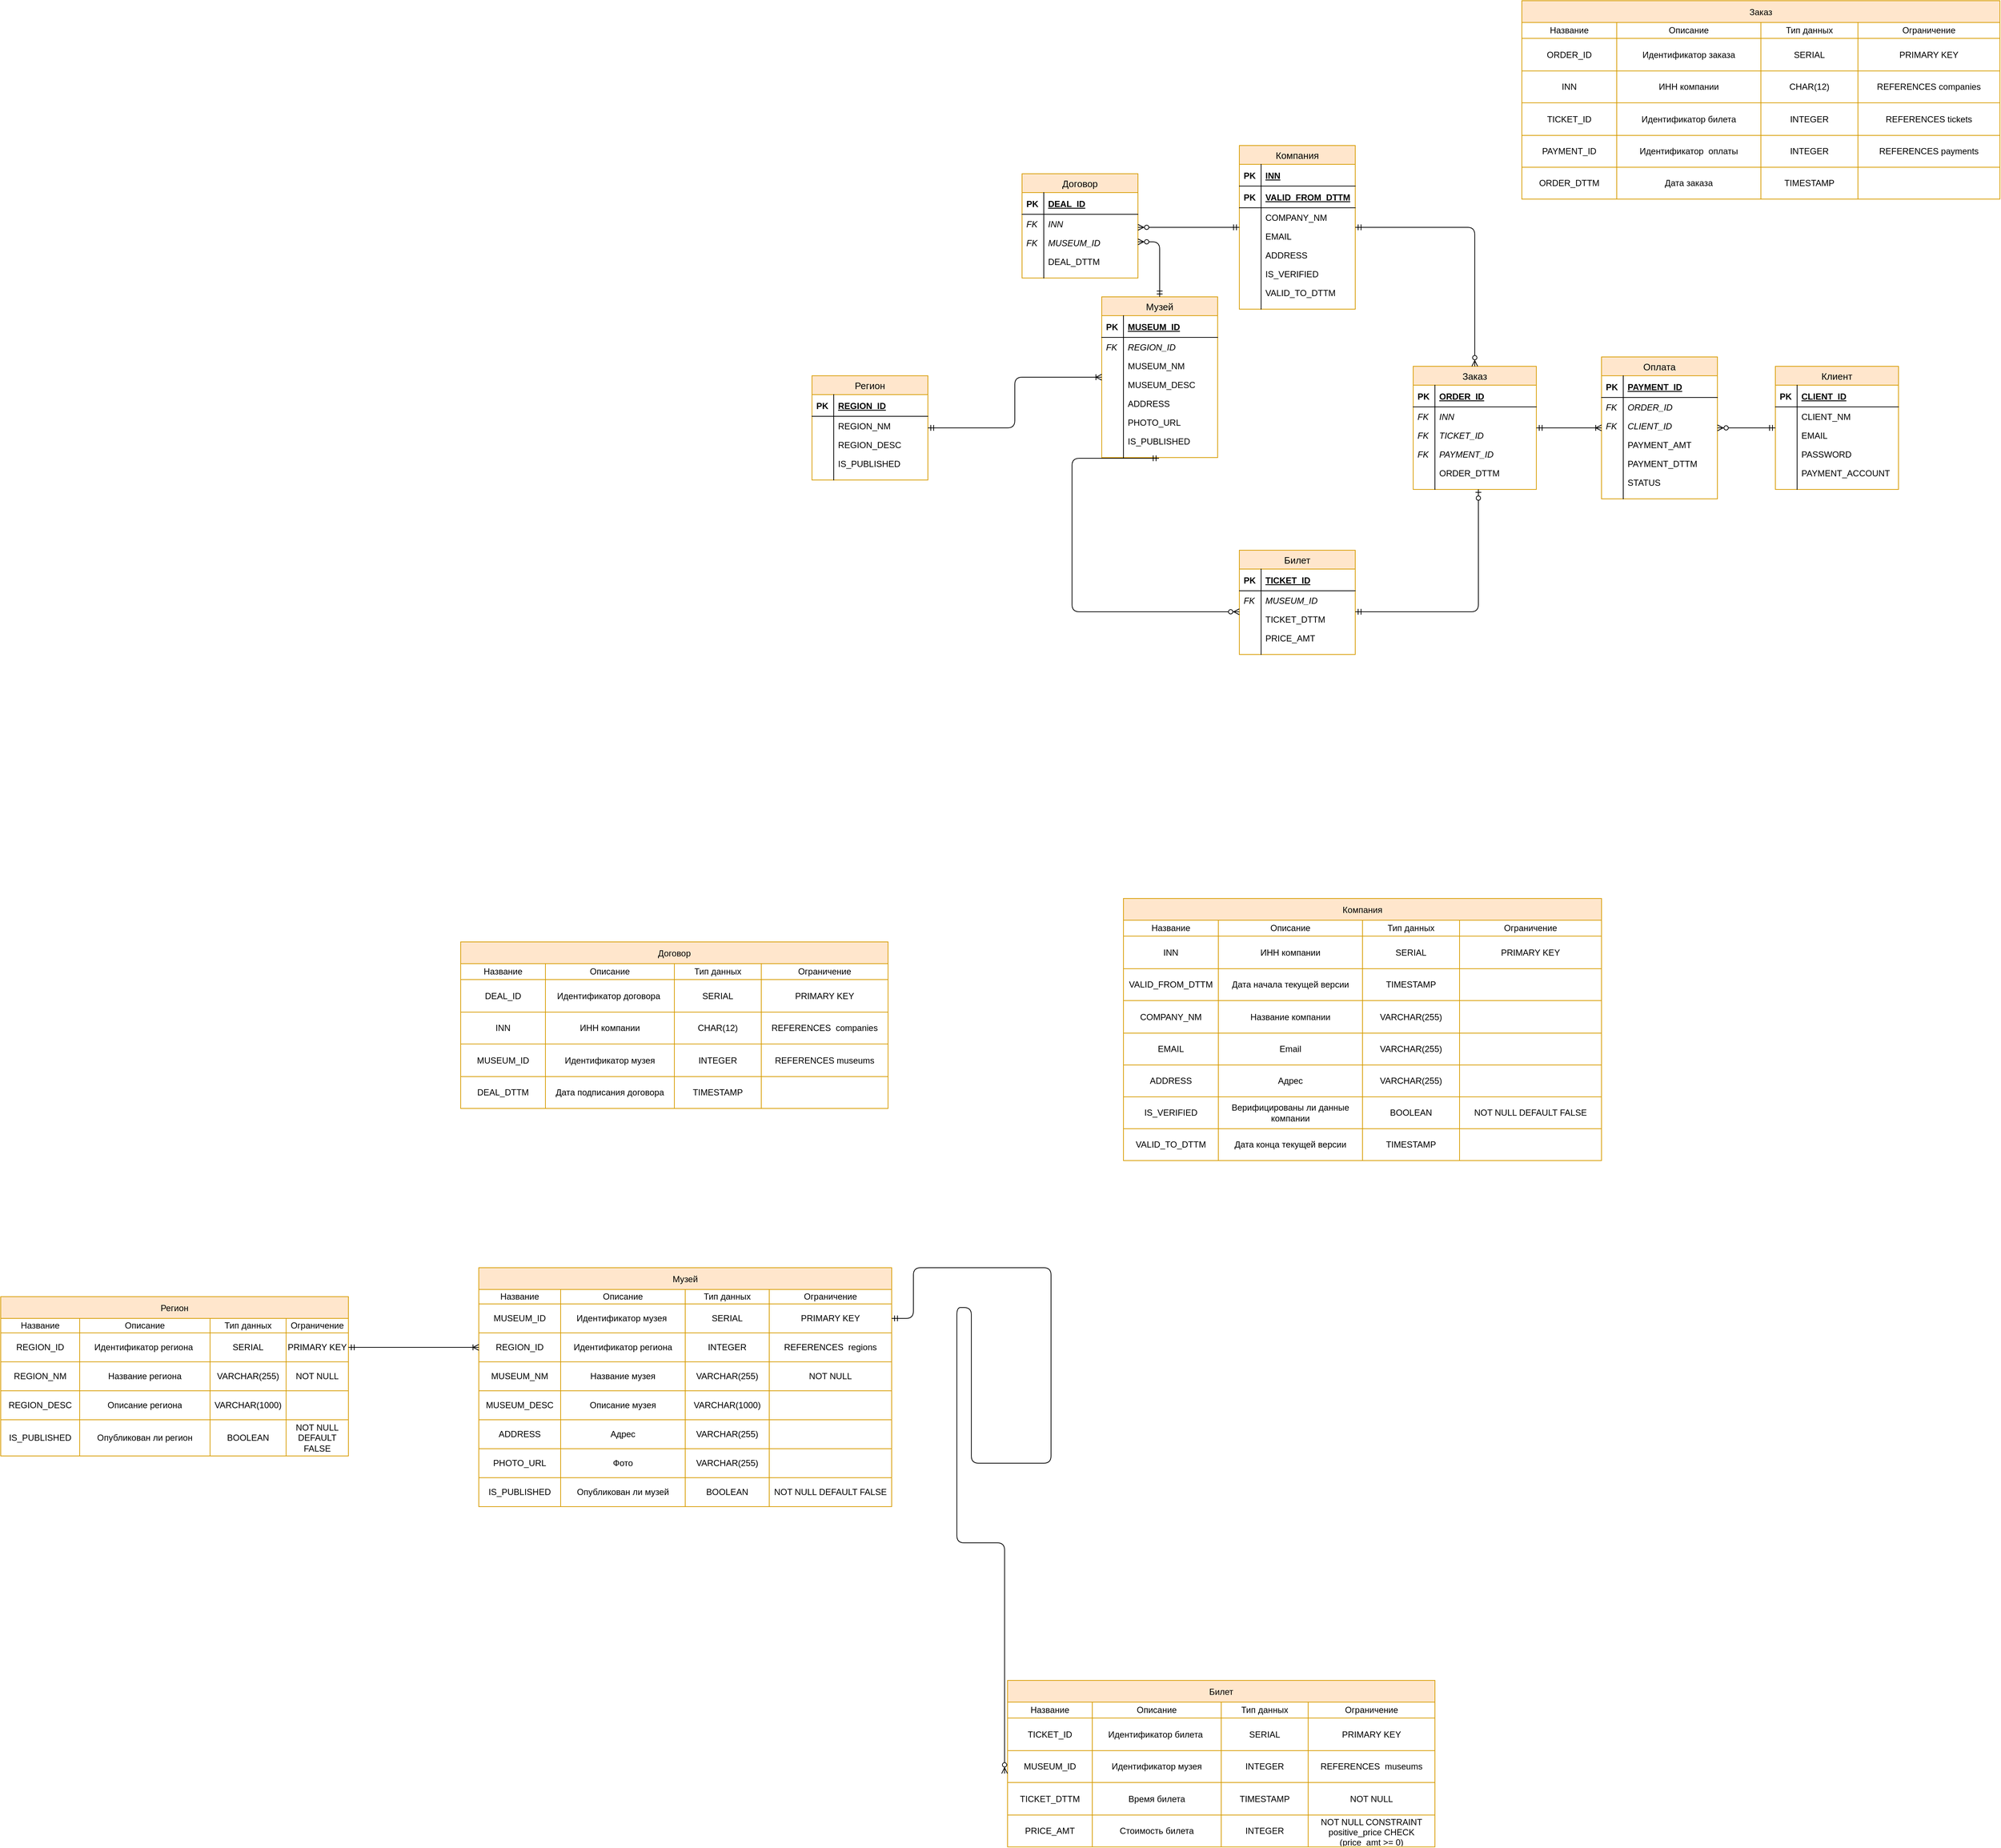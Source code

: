<mxfile version="15.2.9" type="github"><diagram id="o0QO030AYa-Z26iIgUmp" name="Page-1"><mxGraphModel dx="2050" dy="1922" grid="1" gridSize="10" guides="1" tooltips="1" connect="1" arrows="1" fold="1" page="1" pageScale="1" pageWidth="850" pageHeight="1100" math="0" shadow="0"><root><mxCell id="0"/><mxCell id="1" parent="0"/><mxCell id="dN4xW0M0NbgQwwogxyiH-1" value="Регион" style="swimlane;fontStyle=0;childLayout=stackLayout;horizontal=1;startSize=26;fillColor=#ffe6cc;horizontalStack=0;resizeParent=1;resizeParentMax=0;resizeLast=0;collapsible=1;marginBottom=0;swimlaneFillColor=#ffffff;align=center;strokeWidth=1;fontSize=13;strokeColor=#d79b00;" vertex="1" parent="1"><mxGeometry x="440" y="108" width="160" height="144" as="geometry"/></mxCell><mxCell id="dN4xW0M0NbgQwwogxyiH-2" value="REGION_ID" style="shape=partialRectangle;top=0;left=0;right=0;bottom=1;align=left;verticalAlign=middle;fillColor=none;spacingLeft=34;spacingRight=4;overflow=hidden;rotatable=0;points=[[0,0.5],[1,0.5]];portConstraint=eastwest;dropTarget=0;fontStyle=5;" vertex="1" parent="dN4xW0M0NbgQwwogxyiH-1"><mxGeometry y="26" width="160" height="30" as="geometry"/></mxCell><mxCell id="dN4xW0M0NbgQwwogxyiH-3" value="PK" style="shape=partialRectangle;top=0;left=0;bottom=0;fillColor=none;align=left;verticalAlign=middle;spacingLeft=4;spacingRight=4;overflow=hidden;rotatable=0;points=[];portConstraint=eastwest;part=1;fontStyle=1" vertex="1" connectable="0" parent="dN4xW0M0NbgQwwogxyiH-2"><mxGeometry width="30" height="30" as="geometry"/></mxCell><mxCell id="dN4xW0M0NbgQwwogxyiH-4" value="REGION_NM" style="shape=partialRectangle;top=0;left=0;right=0;bottom=0;align=left;verticalAlign=top;fillColor=none;spacingLeft=34;spacingRight=4;overflow=hidden;rotatable=0;points=[[0,0.5],[1,0.5]];portConstraint=eastwest;dropTarget=0;" vertex="1" parent="dN4xW0M0NbgQwwogxyiH-1"><mxGeometry y="56" width="160" height="26" as="geometry"/></mxCell><mxCell id="dN4xW0M0NbgQwwogxyiH-5" value="" style="shape=partialRectangle;top=0;left=0;bottom=0;fillColor=none;align=left;verticalAlign=top;spacingLeft=4;spacingRight=4;overflow=hidden;rotatable=0;points=[];portConstraint=eastwest;part=1;" vertex="1" connectable="0" parent="dN4xW0M0NbgQwwogxyiH-4"><mxGeometry width="30" height="26" as="geometry"/></mxCell><mxCell id="dN4xW0M0NbgQwwogxyiH-6" value="REGION_DESC" style="shape=partialRectangle;top=0;left=0;right=0;bottom=0;align=left;verticalAlign=top;fillColor=none;spacingLeft=34;spacingRight=4;overflow=hidden;rotatable=0;points=[[0,0.5],[1,0.5]];portConstraint=eastwest;dropTarget=0;" vertex="1" parent="dN4xW0M0NbgQwwogxyiH-1"><mxGeometry y="82" width="160" height="26" as="geometry"/></mxCell><mxCell id="dN4xW0M0NbgQwwogxyiH-7" value="" style="shape=partialRectangle;top=0;left=0;bottom=0;fillColor=none;align=left;verticalAlign=top;spacingLeft=4;spacingRight=4;overflow=hidden;rotatable=0;points=[];portConstraint=eastwest;part=1;" vertex="1" connectable="0" parent="dN4xW0M0NbgQwwogxyiH-6"><mxGeometry width="30" height="26" as="geometry"/></mxCell><mxCell id="dN4xW0M0NbgQwwogxyiH-8" value="IS_PUBLISHED" style="shape=partialRectangle;top=0;left=0;right=0;bottom=0;align=left;verticalAlign=top;fillColor=none;spacingLeft=34;spacingRight=4;overflow=hidden;rotatable=0;points=[[0,0.5],[1,0.5]];portConstraint=eastwest;dropTarget=0;" vertex="1" parent="dN4xW0M0NbgQwwogxyiH-1"><mxGeometry y="108" width="160" height="26" as="geometry"/></mxCell><mxCell id="dN4xW0M0NbgQwwogxyiH-9" value="" style="shape=partialRectangle;top=0;left=0;bottom=0;fillColor=none;align=left;verticalAlign=top;spacingLeft=4;spacingRight=4;overflow=hidden;rotatable=0;points=[];portConstraint=eastwest;part=1;" vertex="1" connectable="0" parent="dN4xW0M0NbgQwwogxyiH-8"><mxGeometry width="30" height="26" as="geometry"/></mxCell><mxCell id="dN4xW0M0NbgQwwogxyiH-10" value="" style="shape=partialRectangle;top=0;left=0;right=0;bottom=0;align=left;verticalAlign=top;fillColor=none;spacingLeft=34;spacingRight=4;overflow=hidden;rotatable=0;points=[[0,0.5],[1,0.5]];portConstraint=eastwest;dropTarget=0;" vertex="1" parent="dN4xW0M0NbgQwwogxyiH-1"><mxGeometry y="134" width="160" height="10" as="geometry"/></mxCell><mxCell id="dN4xW0M0NbgQwwogxyiH-11" value="" style="shape=partialRectangle;top=0;left=0;bottom=0;fillColor=none;align=left;verticalAlign=top;spacingLeft=4;spacingRight=4;overflow=hidden;rotatable=0;points=[];portConstraint=eastwest;part=1;" vertex="1" connectable="0" parent="dN4xW0M0NbgQwwogxyiH-10"><mxGeometry width="30" height="10" as="geometry"/></mxCell><mxCell id="dN4xW0M0NbgQwwogxyiH-12" value="Музей" style="swimlane;fontStyle=0;childLayout=stackLayout;horizontal=1;startSize=26;fillColor=#ffe6cc;horizontalStack=0;resizeParent=1;resizeParentMax=0;resizeLast=0;collapsible=1;marginBottom=0;swimlaneFillColor=#ffffff;align=center;strokeWidth=1;fontSize=13;strokeColor=#d79b00;" vertex="1" parent="1"><mxGeometry x="840" y="-1" width="160" height="222" as="geometry"/></mxCell><mxCell id="dN4xW0M0NbgQwwogxyiH-13" value="MUSEUM_ID" style="shape=partialRectangle;top=0;left=0;right=0;bottom=1;align=left;verticalAlign=middle;fillColor=none;spacingLeft=34;spacingRight=4;overflow=hidden;rotatable=0;points=[[0,0.5],[1,0.5]];portConstraint=eastwest;dropTarget=0;fontStyle=5;" vertex="1" parent="dN4xW0M0NbgQwwogxyiH-12"><mxGeometry y="26" width="160" height="30" as="geometry"/></mxCell><mxCell id="dN4xW0M0NbgQwwogxyiH-14" value="PK" style="shape=partialRectangle;top=0;left=0;bottom=0;fillColor=none;align=left;verticalAlign=middle;spacingLeft=4;spacingRight=4;overflow=hidden;rotatable=0;points=[];portConstraint=eastwest;part=1;fontStyle=1" vertex="1" connectable="0" parent="dN4xW0M0NbgQwwogxyiH-13"><mxGeometry width="30" height="30" as="geometry"/></mxCell><mxCell id="dN4xW0M0NbgQwwogxyiH-15" value="REGION_ID" style="shape=partialRectangle;top=0;left=0;right=0;bottom=0;align=left;verticalAlign=top;fillColor=none;spacingLeft=34;spacingRight=4;overflow=hidden;rotatable=0;points=[[0,0.5],[1,0.5]];portConstraint=eastwest;dropTarget=0;fontStyle=2" vertex="1" parent="dN4xW0M0NbgQwwogxyiH-12"><mxGeometry y="56" width="160" height="26" as="geometry"/></mxCell><mxCell id="dN4xW0M0NbgQwwogxyiH-16" value="FK" style="shape=partialRectangle;top=0;left=0;bottom=0;fillColor=none;align=left;verticalAlign=top;spacingLeft=4;spacingRight=4;overflow=hidden;rotatable=0;points=[];portConstraint=eastwest;part=1;fontStyle=2" vertex="1" connectable="0" parent="dN4xW0M0NbgQwwogxyiH-15"><mxGeometry width="30" height="26" as="geometry"/></mxCell><mxCell id="dN4xW0M0NbgQwwogxyiH-17" value="MUSEUM_NM" style="shape=partialRectangle;top=0;left=0;right=0;bottom=0;align=left;verticalAlign=top;fillColor=none;spacingLeft=34;spacingRight=4;overflow=hidden;rotatable=0;points=[[0,0.5],[1,0.5]];portConstraint=eastwest;dropTarget=0;" vertex="1" parent="dN4xW0M0NbgQwwogxyiH-12"><mxGeometry y="82" width="160" height="26" as="geometry"/></mxCell><mxCell id="dN4xW0M0NbgQwwogxyiH-18" value="" style="shape=partialRectangle;top=0;left=0;bottom=0;fillColor=none;align=left;verticalAlign=top;spacingLeft=4;spacingRight=4;overflow=hidden;rotatable=0;points=[];portConstraint=eastwest;part=1;" vertex="1" connectable="0" parent="dN4xW0M0NbgQwwogxyiH-17"><mxGeometry width="30" height="26" as="geometry"/></mxCell><mxCell id="dN4xW0M0NbgQwwogxyiH-19" value="MUSEUM_DESC" style="shape=partialRectangle;top=0;left=0;right=0;bottom=0;align=left;verticalAlign=top;fillColor=none;spacingLeft=34;spacingRight=4;overflow=hidden;rotatable=0;points=[[0,0.5],[1,0.5]];portConstraint=eastwest;dropTarget=0;" vertex="1" parent="dN4xW0M0NbgQwwogxyiH-12"><mxGeometry y="108" width="160" height="26" as="geometry"/></mxCell><mxCell id="dN4xW0M0NbgQwwogxyiH-20" value="" style="shape=partialRectangle;top=0;left=0;bottom=0;fillColor=none;align=left;verticalAlign=top;spacingLeft=4;spacingRight=4;overflow=hidden;rotatable=0;points=[];portConstraint=eastwest;part=1;" vertex="1" connectable="0" parent="dN4xW0M0NbgQwwogxyiH-19"><mxGeometry width="30" height="26" as="geometry"/></mxCell><mxCell id="dN4xW0M0NbgQwwogxyiH-21" value="ADDRESS" style="shape=partialRectangle;top=0;left=0;right=0;bottom=0;align=left;verticalAlign=top;fillColor=none;spacingLeft=34;spacingRight=4;overflow=hidden;rotatable=0;points=[[0,0.5],[1,0.5]];portConstraint=eastwest;dropTarget=0;" vertex="1" parent="dN4xW0M0NbgQwwogxyiH-12"><mxGeometry y="134" width="160" height="26" as="geometry"/></mxCell><mxCell id="dN4xW0M0NbgQwwogxyiH-22" value="" style="shape=partialRectangle;top=0;left=0;bottom=0;fillColor=none;align=left;verticalAlign=top;spacingLeft=4;spacingRight=4;overflow=hidden;rotatable=0;points=[];portConstraint=eastwest;part=1;" vertex="1" connectable="0" parent="dN4xW0M0NbgQwwogxyiH-21"><mxGeometry width="30" height="26" as="geometry"/></mxCell><mxCell id="dN4xW0M0NbgQwwogxyiH-23" value="PHOTO_URL" style="shape=partialRectangle;top=0;left=0;right=0;bottom=0;align=left;verticalAlign=top;fillColor=none;spacingLeft=34;spacingRight=4;overflow=hidden;rotatable=0;points=[[0,0.5],[1,0.5]];portConstraint=eastwest;dropTarget=0;" vertex="1" parent="dN4xW0M0NbgQwwogxyiH-12"><mxGeometry y="160" width="160" height="26" as="geometry"/></mxCell><mxCell id="dN4xW0M0NbgQwwogxyiH-24" value="" style="shape=partialRectangle;top=0;left=0;bottom=0;fillColor=none;align=left;verticalAlign=top;spacingLeft=4;spacingRight=4;overflow=hidden;rotatable=0;points=[];portConstraint=eastwest;part=1;" vertex="1" connectable="0" parent="dN4xW0M0NbgQwwogxyiH-23"><mxGeometry width="30" height="26" as="geometry"/></mxCell><mxCell id="dN4xW0M0NbgQwwogxyiH-25" value="IS_PUBLISHED" style="shape=partialRectangle;top=0;left=0;right=0;bottom=0;align=left;verticalAlign=top;fillColor=none;spacingLeft=34;spacingRight=4;overflow=hidden;rotatable=0;points=[[0,0.5],[1,0.5]];portConstraint=eastwest;dropTarget=0;" vertex="1" parent="dN4xW0M0NbgQwwogxyiH-12"><mxGeometry y="186" width="160" height="26" as="geometry"/></mxCell><mxCell id="dN4xW0M0NbgQwwogxyiH-26" value="" style="shape=partialRectangle;top=0;left=0;bottom=0;fillColor=none;align=left;verticalAlign=top;spacingLeft=4;spacingRight=4;overflow=hidden;rotatable=0;points=[];portConstraint=eastwest;part=1;" vertex="1" connectable="0" parent="dN4xW0M0NbgQwwogxyiH-25"><mxGeometry width="30" height="26" as="geometry"/></mxCell><mxCell id="dN4xW0M0NbgQwwogxyiH-27" value="" style="shape=partialRectangle;top=0;left=0;right=0;bottom=0;align=left;verticalAlign=top;fillColor=none;spacingLeft=34;spacingRight=4;overflow=hidden;rotatable=0;points=[[0,0.5],[1,0.5]];portConstraint=eastwest;dropTarget=0;" vertex="1" parent="dN4xW0M0NbgQwwogxyiH-12"><mxGeometry y="212" width="160" height="10" as="geometry"/></mxCell><mxCell id="dN4xW0M0NbgQwwogxyiH-28" value="" style="shape=partialRectangle;top=0;left=0;bottom=0;fillColor=none;align=left;verticalAlign=top;spacingLeft=4;spacingRight=4;overflow=hidden;rotatable=0;points=[];portConstraint=eastwest;part=1;" vertex="1" connectable="0" parent="dN4xW0M0NbgQwwogxyiH-27"><mxGeometry width="30" height="10" as="geometry"/></mxCell><mxCell id="dN4xW0M0NbgQwwogxyiH-29" value="" style="edgeStyle=orthogonalEdgeStyle;fontSize=12;html=1;endArrow=ERoneToMany;startArrow=ERmandOne;" edge="1" parent="1" source="dN4xW0M0NbgQwwogxyiH-1" target="dN4xW0M0NbgQwwogxyiH-12"><mxGeometry width="100" height="100" relative="1" as="geometry"><mxPoint x="790" y="19" as="sourcePoint"/><mxPoint x="890" y="-81" as="targetPoint"/></mxGeometry></mxCell><mxCell id="dN4xW0M0NbgQwwogxyiH-30" value="Билет" style="swimlane;fontStyle=0;childLayout=stackLayout;horizontal=1;startSize=26;fillColor=#ffe6cc;horizontalStack=0;resizeParent=1;resizeParentMax=0;resizeLast=0;collapsible=1;marginBottom=0;swimlaneFillColor=#ffffff;align=center;strokeWidth=1;fontSize=13;strokeColor=#d79b00;" vertex="1" parent="1"><mxGeometry x="1030" y="349" width="160" height="144" as="geometry"/></mxCell><mxCell id="dN4xW0M0NbgQwwogxyiH-31" value="TICKET_ID" style="shape=partialRectangle;top=0;left=0;right=0;bottom=1;align=left;verticalAlign=middle;fillColor=none;spacingLeft=34;spacingRight=4;overflow=hidden;rotatable=0;points=[[0,0.5],[1,0.5]];portConstraint=eastwest;dropTarget=0;fontStyle=5;" vertex="1" parent="dN4xW0M0NbgQwwogxyiH-30"><mxGeometry y="26" width="160" height="30" as="geometry"/></mxCell><mxCell id="dN4xW0M0NbgQwwogxyiH-32" value="PK" style="shape=partialRectangle;top=0;left=0;bottom=0;fillColor=none;align=left;verticalAlign=middle;spacingLeft=4;spacingRight=4;overflow=hidden;rotatable=0;points=[];portConstraint=eastwest;part=1;fontStyle=1" vertex="1" connectable="0" parent="dN4xW0M0NbgQwwogxyiH-31"><mxGeometry width="30" height="30" as="geometry"/></mxCell><mxCell id="dN4xW0M0NbgQwwogxyiH-33" value="MUSEUM_ID" style="shape=partialRectangle;top=0;left=0;right=0;bottom=0;align=left;verticalAlign=top;fillColor=none;spacingLeft=34;spacingRight=4;overflow=hidden;rotatable=0;points=[[0,0.5],[1,0.5]];portConstraint=eastwest;dropTarget=0;fontStyle=2" vertex="1" parent="dN4xW0M0NbgQwwogxyiH-30"><mxGeometry y="56" width="160" height="26" as="geometry"/></mxCell><mxCell id="dN4xW0M0NbgQwwogxyiH-34" value="FK" style="shape=partialRectangle;top=0;left=0;bottom=0;fillColor=none;align=left;verticalAlign=top;spacingLeft=4;spacingRight=4;overflow=hidden;rotatable=0;points=[];portConstraint=eastwest;part=1;fontStyle=2" vertex="1" connectable="0" parent="dN4xW0M0NbgQwwogxyiH-33"><mxGeometry width="30" height="26" as="geometry"/></mxCell><mxCell id="dN4xW0M0NbgQwwogxyiH-35" value="TICKET_DTTM" style="shape=partialRectangle;top=0;left=0;right=0;bottom=0;align=left;verticalAlign=top;fillColor=none;spacingLeft=34;spacingRight=4;overflow=hidden;rotatable=0;points=[[0,0.5],[1,0.5]];portConstraint=eastwest;dropTarget=0;" vertex="1" parent="dN4xW0M0NbgQwwogxyiH-30"><mxGeometry y="82" width="160" height="26" as="geometry"/></mxCell><mxCell id="dN4xW0M0NbgQwwogxyiH-36" value="" style="shape=partialRectangle;top=0;left=0;bottom=0;fillColor=none;align=left;verticalAlign=top;spacingLeft=4;spacingRight=4;overflow=hidden;rotatable=0;points=[];portConstraint=eastwest;part=1;" vertex="1" connectable="0" parent="dN4xW0M0NbgQwwogxyiH-35"><mxGeometry width="30" height="26" as="geometry"/></mxCell><mxCell id="dN4xW0M0NbgQwwogxyiH-37" value="PRICE_AMT" style="shape=partialRectangle;top=0;left=0;right=0;bottom=0;align=left;verticalAlign=top;fillColor=none;spacingLeft=34;spacingRight=4;overflow=hidden;rotatable=0;points=[[0,0.5],[1,0.5]];portConstraint=eastwest;dropTarget=0;" vertex="1" parent="dN4xW0M0NbgQwwogxyiH-30"><mxGeometry y="108" width="160" height="26" as="geometry"/></mxCell><mxCell id="dN4xW0M0NbgQwwogxyiH-38" value="" style="shape=partialRectangle;top=0;left=0;bottom=0;fillColor=none;align=left;verticalAlign=top;spacingLeft=4;spacingRight=4;overflow=hidden;rotatable=0;points=[];portConstraint=eastwest;part=1;" vertex="1" connectable="0" parent="dN4xW0M0NbgQwwogxyiH-37"><mxGeometry width="30" height="26" as="geometry"/></mxCell><mxCell id="dN4xW0M0NbgQwwogxyiH-39" value="" style="shape=partialRectangle;top=0;left=0;right=0;bottom=0;align=left;verticalAlign=top;fillColor=none;spacingLeft=34;spacingRight=4;overflow=hidden;rotatable=0;points=[[0,0.5],[1,0.5]];portConstraint=eastwest;dropTarget=0;" vertex="1" parent="dN4xW0M0NbgQwwogxyiH-30"><mxGeometry y="134" width="160" height="10" as="geometry"/></mxCell><mxCell id="dN4xW0M0NbgQwwogxyiH-40" value="" style="shape=partialRectangle;top=0;left=0;bottom=0;fillColor=none;align=left;verticalAlign=top;spacingLeft=4;spacingRight=4;overflow=hidden;rotatable=0;points=[];portConstraint=eastwest;part=1;" vertex="1" connectable="0" parent="dN4xW0M0NbgQwwogxyiH-39"><mxGeometry width="30" height="10" as="geometry"/></mxCell><mxCell id="dN4xW0M0NbgQwwogxyiH-41" value="Компания" style="swimlane;fontStyle=0;childLayout=stackLayout;horizontal=1;startSize=26;fillColor=#ffe6cc;horizontalStack=0;resizeParent=1;resizeParentMax=0;resizeLast=0;collapsible=1;marginBottom=0;swimlaneFillColor=#ffffff;align=center;strokeWidth=1;fontSize=13;strokeColor=#d79b00;" vertex="1" parent="1"><mxGeometry x="1030" y="-210" width="160" height="226" as="geometry"/></mxCell><mxCell id="dN4xW0M0NbgQwwogxyiH-42" value="INN" style="shape=partialRectangle;top=0;left=0;right=0;bottom=1;align=left;verticalAlign=middle;fillColor=none;spacingLeft=34;spacingRight=4;overflow=hidden;rotatable=0;points=[[0,0.5],[1,0.5]];portConstraint=eastwest;dropTarget=0;fontStyle=5;" vertex="1" parent="dN4xW0M0NbgQwwogxyiH-41"><mxGeometry y="26" width="160" height="30" as="geometry"/></mxCell><mxCell id="dN4xW0M0NbgQwwogxyiH-43" value="PK" style="shape=partialRectangle;top=0;left=0;bottom=0;fillColor=none;align=left;verticalAlign=middle;spacingLeft=4;spacingRight=4;overflow=hidden;rotatable=0;points=[];portConstraint=eastwest;part=1;fontStyle=1" vertex="1" connectable="0" parent="dN4xW0M0NbgQwwogxyiH-42"><mxGeometry width="30" height="30" as="geometry"/></mxCell><mxCell id="dN4xW0M0NbgQwwogxyiH-44" value="VALID_FROM_DTTM" style="shape=partialRectangle;top=0;left=0;right=0;bottom=1;align=left;verticalAlign=middle;fillColor=none;spacingLeft=34;spacingRight=4;overflow=hidden;rotatable=0;points=[[0,0.5],[1,0.5]];portConstraint=eastwest;dropTarget=0;fontStyle=5;" vertex="1" parent="dN4xW0M0NbgQwwogxyiH-41"><mxGeometry y="56" width="160" height="30" as="geometry"/></mxCell><mxCell id="dN4xW0M0NbgQwwogxyiH-45" value="PK" style="shape=partialRectangle;top=0;left=0;bottom=0;fillColor=none;align=left;verticalAlign=middle;spacingLeft=4;spacingRight=4;overflow=hidden;rotatable=0;points=[];portConstraint=eastwest;part=1;fontStyle=1" vertex="1" connectable="0" parent="dN4xW0M0NbgQwwogxyiH-44"><mxGeometry width="30" height="30" as="geometry"/></mxCell><mxCell id="dN4xW0M0NbgQwwogxyiH-46" value="COMPANY_NM" style="shape=partialRectangle;top=0;left=0;right=0;bottom=0;align=left;verticalAlign=top;fillColor=none;spacingLeft=34;spacingRight=4;overflow=hidden;rotatable=0;points=[[0,0.5],[1,0.5]];portConstraint=eastwest;dropTarget=0;" vertex="1" parent="dN4xW0M0NbgQwwogxyiH-41"><mxGeometry y="86" width="160" height="26" as="geometry"/></mxCell><mxCell id="dN4xW0M0NbgQwwogxyiH-47" value="" style="shape=partialRectangle;top=0;left=0;bottom=0;fillColor=none;align=left;verticalAlign=top;spacingLeft=4;spacingRight=4;overflow=hidden;rotatable=0;points=[];portConstraint=eastwest;part=1;" vertex="1" connectable="0" parent="dN4xW0M0NbgQwwogxyiH-46"><mxGeometry width="30" height="26" as="geometry"/></mxCell><mxCell id="dN4xW0M0NbgQwwogxyiH-48" value="EMAIL" style="shape=partialRectangle;top=0;left=0;right=0;bottom=0;align=left;verticalAlign=top;fillColor=none;spacingLeft=34;spacingRight=4;overflow=hidden;rotatable=0;points=[[0,0.5],[1,0.5]];portConstraint=eastwest;dropTarget=0;" vertex="1" parent="dN4xW0M0NbgQwwogxyiH-41"><mxGeometry y="112" width="160" height="26" as="geometry"/></mxCell><mxCell id="dN4xW0M0NbgQwwogxyiH-49" value="" style="shape=partialRectangle;top=0;left=0;bottom=0;fillColor=none;align=left;verticalAlign=top;spacingLeft=4;spacingRight=4;overflow=hidden;rotatable=0;points=[];portConstraint=eastwest;part=1;" vertex="1" connectable="0" parent="dN4xW0M0NbgQwwogxyiH-48"><mxGeometry width="30" height="26" as="geometry"/></mxCell><mxCell id="dN4xW0M0NbgQwwogxyiH-50" value="ADDRESS" style="shape=partialRectangle;top=0;left=0;right=0;bottom=0;align=left;verticalAlign=top;fillColor=none;spacingLeft=34;spacingRight=4;overflow=hidden;rotatable=0;points=[[0,0.5],[1,0.5]];portConstraint=eastwest;dropTarget=0;" vertex="1" parent="dN4xW0M0NbgQwwogxyiH-41"><mxGeometry y="138" width="160" height="26" as="geometry"/></mxCell><mxCell id="dN4xW0M0NbgQwwogxyiH-51" value="" style="shape=partialRectangle;top=0;left=0;bottom=0;fillColor=none;align=left;verticalAlign=top;spacingLeft=4;spacingRight=4;overflow=hidden;rotatable=0;points=[];portConstraint=eastwest;part=1;" vertex="1" connectable="0" parent="dN4xW0M0NbgQwwogxyiH-50"><mxGeometry width="30" height="26" as="geometry"/></mxCell><mxCell id="dN4xW0M0NbgQwwogxyiH-52" value="IS_VERIFIED" style="shape=partialRectangle;top=0;left=0;right=0;bottom=0;align=left;verticalAlign=top;fillColor=none;spacingLeft=34;spacingRight=4;overflow=hidden;rotatable=0;points=[[0,0.5],[1,0.5]];portConstraint=eastwest;dropTarget=0;" vertex="1" parent="dN4xW0M0NbgQwwogxyiH-41"><mxGeometry y="164" width="160" height="26" as="geometry"/></mxCell><mxCell id="dN4xW0M0NbgQwwogxyiH-53" value="" style="shape=partialRectangle;top=0;left=0;bottom=0;fillColor=none;align=left;verticalAlign=top;spacingLeft=4;spacingRight=4;overflow=hidden;rotatable=0;points=[];portConstraint=eastwest;part=1;" vertex="1" connectable="0" parent="dN4xW0M0NbgQwwogxyiH-52"><mxGeometry width="30" height="26" as="geometry"/></mxCell><mxCell id="dN4xW0M0NbgQwwogxyiH-54" value="VALID_TO_DTTM" style="shape=partialRectangle;top=0;left=0;right=0;bottom=0;align=left;verticalAlign=top;fillColor=none;spacingLeft=34;spacingRight=4;overflow=hidden;rotatable=0;points=[[0,0.5],[1,0.5]];portConstraint=eastwest;dropTarget=0;" vertex="1" parent="dN4xW0M0NbgQwwogxyiH-41"><mxGeometry y="190" width="160" height="26" as="geometry"/></mxCell><mxCell id="dN4xW0M0NbgQwwogxyiH-55" value="" style="shape=partialRectangle;top=0;left=0;bottom=0;fillColor=none;align=left;verticalAlign=top;spacingLeft=4;spacingRight=4;overflow=hidden;rotatable=0;points=[];portConstraint=eastwest;part=1;" vertex="1" connectable="0" parent="dN4xW0M0NbgQwwogxyiH-54"><mxGeometry width="30" height="26" as="geometry"/></mxCell><mxCell id="dN4xW0M0NbgQwwogxyiH-56" value="" style="shape=partialRectangle;top=0;left=0;right=0;bottom=0;align=left;verticalAlign=top;fillColor=none;spacingLeft=34;spacingRight=4;overflow=hidden;rotatable=0;points=[[0,0.5],[1,0.5]];portConstraint=eastwest;dropTarget=0;" vertex="1" parent="dN4xW0M0NbgQwwogxyiH-41"><mxGeometry y="216" width="160" height="10" as="geometry"/></mxCell><mxCell id="dN4xW0M0NbgQwwogxyiH-57" value="" style="shape=partialRectangle;top=0;left=0;bottom=0;fillColor=none;align=left;verticalAlign=top;spacingLeft=4;spacingRight=4;overflow=hidden;rotatable=0;points=[];portConstraint=eastwest;part=1;" vertex="1" connectable="0" parent="dN4xW0M0NbgQwwogxyiH-56"><mxGeometry width="30" height="10" as="geometry"/></mxCell><mxCell id="dN4xW0M0NbgQwwogxyiH-58" value="Заказ" style="swimlane;fontStyle=0;childLayout=stackLayout;horizontal=1;startSize=26;fillColor=#ffe6cc;horizontalStack=0;resizeParent=1;resizeParentMax=0;resizeLast=0;collapsible=1;marginBottom=0;swimlaneFillColor=#ffffff;align=center;strokeWidth=1;fontSize=13;strokeColor=#d79b00;" vertex="1" parent="1"><mxGeometry x="1270" y="95" width="170" height="170" as="geometry"/></mxCell><mxCell id="dN4xW0M0NbgQwwogxyiH-59" value="ORDER_ID" style="shape=partialRectangle;top=0;left=0;right=0;bottom=1;align=left;verticalAlign=middle;fillColor=none;spacingLeft=34;spacingRight=4;overflow=hidden;rotatable=0;points=[[0,0.5],[1,0.5]];portConstraint=eastwest;dropTarget=0;fontStyle=5;" vertex="1" parent="dN4xW0M0NbgQwwogxyiH-58"><mxGeometry y="26" width="170" height="30" as="geometry"/></mxCell><mxCell id="dN4xW0M0NbgQwwogxyiH-60" value="PK" style="shape=partialRectangle;top=0;left=0;bottom=0;fillColor=none;align=left;verticalAlign=middle;spacingLeft=4;spacingRight=4;overflow=hidden;rotatable=0;points=[];portConstraint=eastwest;part=1;fontStyle=1" vertex="1" connectable="0" parent="dN4xW0M0NbgQwwogxyiH-59"><mxGeometry width="30" height="30" as="geometry"/></mxCell><mxCell id="dN4xW0M0NbgQwwogxyiH-61" value="INN" style="shape=partialRectangle;top=0;left=0;right=0;bottom=0;align=left;verticalAlign=top;fillColor=none;spacingLeft=34;spacingRight=4;overflow=hidden;rotatable=0;points=[[0,0.5],[1,0.5]];portConstraint=eastwest;dropTarget=0;fontStyle=2" vertex="1" parent="dN4xW0M0NbgQwwogxyiH-58"><mxGeometry y="56" width="170" height="26" as="geometry"/></mxCell><mxCell id="dN4xW0M0NbgQwwogxyiH-62" value="FK" style="shape=partialRectangle;top=0;left=0;bottom=0;fillColor=none;align=left;verticalAlign=top;spacingLeft=4;spacingRight=4;overflow=hidden;rotatable=0;points=[];portConstraint=eastwest;part=1;fontStyle=2" vertex="1" connectable="0" parent="dN4xW0M0NbgQwwogxyiH-61"><mxGeometry width="30" height="26" as="geometry"/></mxCell><mxCell id="dN4xW0M0NbgQwwogxyiH-63" value="TICKET_ID" style="shape=partialRectangle;top=0;left=0;right=0;bottom=0;align=left;verticalAlign=top;fillColor=none;spacingLeft=34;spacingRight=4;overflow=hidden;rotatable=0;points=[[0,0.5],[1,0.5]];portConstraint=eastwest;dropTarget=0;fontStyle=2" vertex="1" parent="dN4xW0M0NbgQwwogxyiH-58"><mxGeometry y="82" width="170" height="26" as="geometry"/></mxCell><mxCell id="dN4xW0M0NbgQwwogxyiH-64" value="FK" style="shape=partialRectangle;top=0;left=0;bottom=0;fillColor=none;align=left;verticalAlign=top;spacingLeft=4;spacingRight=4;overflow=hidden;rotatable=0;points=[];portConstraint=eastwest;part=1;fontStyle=2" vertex="1" connectable="0" parent="dN4xW0M0NbgQwwogxyiH-63"><mxGeometry width="30" height="26" as="geometry"/></mxCell><mxCell id="dN4xW0M0NbgQwwogxyiH-65" value="PAYMENT_ID" style="shape=partialRectangle;top=0;left=0;right=0;bottom=0;align=left;verticalAlign=top;fillColor=none;spacingLeft=34;spacingRight=4;overflow=hidden;rotatable=0;points=[[0,0.5],[1,0.5]];portConstraint=eastwest;dropTarget=0;fontStyle=2" vertex="1" parent="dN4xW0M0NbgQwwogxyiH-58"><mxGeometry y="108" width="170" height="26" as="geometry"/></mxCell><mxCell id="dN4xW0M0NbgQwwogxyiH-66" value="FK" style="shape=partialRectangle;top=0;left=0;bottom=0;fillColor=none;align=left;verticalAlign=top;spacingLeft=4;spacingRight=4;overflow=hidden;rotatable=0;points=[];portConstraint=eastwest;part=1;fontStyle=2" vertex="1" connectable="0" parent="dN4xW0M0NbgQwwogxyiH-65"><mxGeometry width="30" height="26" as="geometry"/></mxCell><mxCell id="dN4xW0M0NbgQwwogxyiH-67" value="ORDER_DTTM" style="shape=partialRectangle;top=0;left=0;right=0;bottom=0;align=left;verticalAlign=top;fillColor=none;spacingLeft=34;spacingRight=4;overflow=hidden;rotatable=0;points=[[0,0.5],[1,0.5]];portConstraint=eastwest;dropTarget=0;" vertex="1" parent="dN4xW0M0NbgQwwogxyiH-58"><mxGeometry y="134" width="170" height="26" as="geometry"/></mxCell><mxCell id="dN4xW0M0NbgQwwogxyiH-68" value="" style="shape=partialRectangle;top=0;left=0;bottom=0;fillColor=none;align=left;verticalAlign=top;spacingLeft=4;spacingRight=4;overflow=hidden;rotatable=0;points=[];portConstraint=eastwest;part=1;" vertex="1" connectable="0" parent="dN4xW0M0NbgQwwogxyiH-67"><mxGeometry width="30" height="26" as="geometry"/></mxCell><mxCell id="dN4xW0M0NbgQwwogxyiH-69" value="" style="shape=partialRectangle;top=0;left=0;right=0;bottom=0;align=left;verticalAlign=top;fillColor=none;spacingLeft=34;spacingRight=4;overflow=hidden;rotatable=0;points=[[0,0.5],[1,0.5]];portConstraint=eastwest;dropTarget=0;" vertex="1" parent="dN4xW0M0NbgQwwogxyiH-58"><mxGeometry y="160" width="170" height="10" as="geometry"/></mxCell><mxCell id="dN4xW0M0NbgQwwogxyiH-70" value="" style="shape=partialRectangle;top=0;left=0;bottom=0;fillColor=none;align=left;verticalAlign=top;spacingLeft=4;spacingRight=4;overflow=hidden;rotatable=0;points=[];portConstraint=eastwest;part=1;" vertex="1" connectable="0" parent="dN4xW0M0NbgQwwogxyiH-69"><mxGeometry width="30" height="10" as="geometry"/></mxCell><mxCell id="dN4xW0M0NbgQwwogxyiH-71" value="Клиент" style="swimlane;fontStyle=0;childLayout=stackLayout;horizontal=1;startSize=26;fillColor=#ffe6cc;horizontalStack=0;resizeParent=1;resizeParentMax=0;resizeLast=0;collapsible=1;marginBottom=0;swimlaneFillColor=#ffffff;align=center;strokeWidth=1;fontSize=13;strokeColor=#d79b00;" vertex="1" parent="1"><mxGeometry x="1770" y="95" width="170" height="170" as="geometry"/></mxCell><mxCell id="dN4xW0M0NbgQwwogxyiH-72" value="CLIENT_ID" style="shape=partialRectangle;top=0;left=0;right=0;bottom=1;align=left;verticalAlign=middle;fillColor=none;spacingLeft=34;spacingRight=4;overflow=hidden;rotatable=0;points=[[0,0.5],[1,0.5]];portConstraint=eastwest;dropTarget=0;fontStyle=5;" vertex="1" parent="dN4xW0M0NbgQwwogxyiH-71"><mxGeometry y="26" width="170" height="30" as="geometry"/></mxCell><mxCell id="dN4xW0M0NbgQwwogxyiH-73" value="PK" style="shape=partialRectangle;top=0;left=0;bottom=0;fillColor=none;align=left;verticalAlign=middle;spacingLeft=4;spacingRight=4;overflow=hidden;rotatable=0;points=[];portConstraint=eastwest;part=1;fontStyle=1" vertex="1" connectable="0" parent="dN4xW0M0NbgQwwogxyiH-72"><mxGeometry width="30" height="30" as="geometry"/></mxCell><mxCell id="dN4xW0M0NbgQwwogxyiH-74" value="CLIENT_NM" style="shape=partialRectangle;top=0;left=0;right=0;bottom=0;align=left;verticalAlign=top;fillColor=none;spacingLeft=34;spacingRight=4;overflow=hidden;rotatable=0;points=[[0,0.5],[1,0.5]];portConstraint=eastwest;dropTarget=0;" vertex="1" parent="dN4xW0M0NbgQwwogxyiH-71"><mxGeometry y="56" width="170" height="26" as="geometry"/></mxCell><mxCell id="dN4xW0M0NbgQwwogxyiH-75" value="" style="shape=partialRectangle;top=0;left=0;bottom=0;fillColor=none;align=left;verticalAlign=top;spacingLeft=4;spacingRight=4;overflow=hidden;rotatable=0;points=[];portConstraint=eastwest;part=1;" vertex="1" connectable="0" parent="dN4xW0M0NbgQwwogxyiH-74"><mxGeometry width="30" height="26" as="geometry"/></mxCell><mxCell id="dN4xW0M0NbgQwwogxyiH-76" value="EMAIL" style="shape=partialRectangle;top=0;left=0;right=0;bottom=0;align=left;verticalAlign=top;fillColor=none;spacingLeft=34;spacingRight=4;overflow=hidden;rotatable=0;points=[[0,0.5],[1,0.5]];portConstraint=eastwest;dropTarget=0;" vertex="1" parent="dN4xW0M0NbgQwwogxyiH-71"><mxGeometry y="82" width="170" height="26" as="geometry"/></mxCell><mxCell id="dN4xW0M0NbgQwwogxyiH-77" value="" style="shape=partialRectangle;top=0;left=0;bottom=0;fillColor=none;align=left;verticalAlign=top;spacingLeft=4;spacingRight=4;overflow=hidden;rotatable=0;points=[];portConstraint=eastwest;part=1;" vertex="1" connectable="0" parent="dN4xW0M0NbgQwwogxyiH-76"><mxGeometry width="30" height="26" as="geometry"/></mxCell><mxCell id="dN4xW0M0NbgQwwogxyiH-78" value="PASSWORD" style="shape=partialRectangle;top=0;left=0;right=0;bottom=0;align=left;verticalAlign=top;fillColor=none;spacingLeft=34;spacingRight=4;overflow=hidden;rotatable=0;points=[[0,0.5],[1,0.5]];portConstraint=eastwest;dropTarget=0;" vertex="1" parent="dN4xW0M0NbgQwwogxyiH-71"><mxGeometry y="108" width="170" height="26" as="geometry"/></mxCell><mxCell id="dN4xW0M0NbgQwwogxyiH-79" value="" style="shape=partialRectangle;top=0;left=0;bottom=0;fillColor=none;align=left;verticalAlign=top;spacingLeft=4;spacingRight=4;overflow=hidden;rotatable=0;points=[];portConstraint=eastwest;part=1;" vertex="1" connectable="0" parent="dN4xW0M0NbgQwwogxyiH-78"><mxGeometry width="30" height="26" as="geometry"/></mxCell><mxCell id="dN4xW0M0NbgQwwogxyiH-80" value="PAYMENT_ACCOUNT" style="shape=partialRectangle;top=0;left=0;right=0;bottom=0;align=left;verticalAlign=top;fillColor=none;spacingLeft=34;spacingRight=4;overflow=hidden;rotatable=0;points=[[0,0.5],[1,0.5]];portConstraint=eastwest;dropTarget=0;" vertex="1" parent="dN4xW0M0NbgQwwogxyiH-71"><mxGeometry y="134" width="170" height="26" as="geometry"/></mxCell><mxCell id="dN4xW0M0NbgQwwogxyiH-81" value="" style="shape=partialRectangle;top=0;left=0;bottom=0;fillColor=none;align=left;verticalAlign=top;spacingLeft=4;spacingRight=4;overflow=hidden;rotatable=0;points=[];portConstraint=eastwest;part=1;" vertex="1" connectable="0" parent="dN4xW0M0NbgQwwogxyiH-80"><mxGeometry width="30" height="26" as="geometry"/></mxCell><mxCell id="dN4xW0M0NbgQwwogxyiH-82" value="" style="shape=partialRectangle;top=0;left=0;right=0;bottom=0;align=left;verticalAlign=top;fillColor=none;spacingLeft=34;spacingRight=4;overflow=hidden;rotatable=0;points=[[0,0.5],[1,0.5]];portConstraint=eastwest;dropTarget=0;" vertex="1" parent="dN4xW0M0NbgQwwogxyiH-71"><mxGeometry y="160" width="170" height="10" as="geometry"/></mxCell><mxCell id="dN4xW0M0NbgQwwogxyiH-83" value="" style="shape=partialRectangle;top=0;left=0;bottom=0;fillColor=none;align=left;verticalAlign=top;spacingLeft=4;spacingRight=4;overflow=hidden;rotatable=0;points=[];portConstraint=eastwest;part=1;" vertex="1" connectable="0" parent="dN4xW0M0NbgQwwogxyiH-82"><mxGeometry width="30" height="10" as="geometry"/></mxCell><mxCell id="dN4xW0M0NbgQwwogxyiH-84" value="" style="edgeStyle=orthogonalEdgeStyle;fontSize=12;html=1;endArrow=ERzeroToMany;startArrow=ERmandOne;exitX=0.494;exitY=1.1;exitDx=0;exitDy=0;exitPerimeter=0;" edge="1" parent="1" source="dN4xW0M0NbgQwwogxyiH-27" target="dN4xW0M0NbgQwwogxyiH-30"><mxGeometry width="100" height="100" relative="1" as="geometry"><mxPoint x="940" y="169" as="sourcePoint"/><mxPoint x="1040" y="69" as="targetPoint"/><Array as="points"><mxPoint x="799" y="434"/></Array></mxGeometry></mxCell><mxCell id="dN4xW0M0NbgQwwogxyiH-85" value="" style="edgeStyle=orthogonalEdgeStyle;fontSize=12;html=1;endArrow=ERzeroToOne;startArrow=ERmandOne;" edge="1" parent="1" source="dN4xW0M0NbgQwwogxyiH-30" target="dN4xW0M0NbgQwwogxyiH-58"><mxGeometry width="100" height="100" relative="1" as="geometry"><mxPoint x="940" y="169" as="sourcePoint"/><mxPoint x="1360" y="213" as="targetPoint"/><Array as="points"><mxPoint x="1360" y="434"/></Array></mxGeometry></mxCell><mxCell id="dN4xW0M0NbgQwwogxyiH-86" value="" style="edgeStyle=orthogonalEdgeStyle;fontSize=12;html=1;endArrow=ERzeroToMany;startArrow=ERmandOne;entryX=0.5;entryY=0;entryDx=0;entryDy=0;" edge="1" parent="1" source="dN4xW0M0NbgQwwogxyiH-41" target="dN4xW0M0NbgQwwogxyiH-58"><mxGeometry width="100" height="100" relative="1" as="geometry"><mxPoint x="940" y="169" as="sourcePoint"/><mxPoint x="1040" y="69" as="targetPoint"/></mxGeometry></mxCell><mxCell id="dN4xW0M0NbgQwwogxyiH-87" value="Оплата" style="swimlane;fontStyle=0;childLayout=stackLayout;horizontal=1;startSize=26;fillColor=#ffe6cc;horizontalStack=0;resizeParent=1;resizeParentMax=0;resizeLast=0;collapsible=1;marginBottom=0;swimlaneFillColor=#ffffff;align=center;strokeWidth=1;fontSize=13;strokeColor=#d79b00;" vertex="1" parent="1"><mxGeometry x="1530" y="82" width="160" height="196" as="geometry"/></mxCell><mxCell id="dN4xW0M0NbgQwwogxyiH-88" value="PAYMENT_ID" style="shape=partialRectangle;top=0;left=0;right=0;bottom=1;align=left;verticalAlign=middle;fillColor=none;spacingLeft=34;spacingRight=4;overflow=hidden;rotatable=0;points=[[0,0.5],[1,0.5]];portConstraint=eastwest;dropTarget=0;fontStyle=5;" vertex="1" parent="dN4xW0M0NbgQwwogxyiH-87"><mxGeometry y="26" width="160" height="30" as="geometry"/></mxCell><mxCell id="dN4xW0M0NbgQwwogxyiH-89" value="PK" style="shape=partialRectangle;top=0;left=0;bottom=0;fillColor=none;align=left;verticalAlign=middle;spacingLeft=4;spacingRight=4;overflow=hidden;rotatable=0;points=[];portConstraint=eastwest;part=1;fontStyle=1" vertex="1" connectable="0" parent="dN4xW0M0NbgQwwogxyiH-88"><mxGeometry width="30" height="30" as="geometry"/></mxCell><mxCell id="dN4xW0M0NbgQwwogxyiH-90" value="ORDER_ID" style="shape=partialRectangle;top=0;left=0;right=0;bottom=0;align=left;verticalAlign=top;fillColor=none;spacingLeft=34;spacingRight=4;overflow=hidden;rotatable=0;points=[[0,0.5],[1,0.5]];portConstraint=eastwest;dropTarget=0;fontStyle=2" vertex="1" parent="dN4xW0M0NbgQwwogxyiH-87"><mxGeometry y="56" width="160" height="26" as="geometry"/></mxCell><mxCell id="dN4xW0M0NbgQwwogxyiH-91" value="FK" style="shape=partialRectangle;top=0;left=0;bottom=0;fillColor=none;align=left;verticalAlign=top;spacingLeft=4;spacingRight=4;overflow=hidden;rotatable=0;points=[];portConstraint=eastwest;part=1;fontStyle=2" vertex="1" connectable="0" parent="dN4xW0M0NbgQwwogxyiH-90"><mxGeometry width="30" height="26" as="geometry"/></mxCell><mxCell id="dN4xW0M0NbgQwwogxyiH-92" value="CLIENT_ID" style="shape=partialRectangle;top=0;left=0;right=0;bottom=0;align=left;verticalAlign=top;fillColor=none;spacingLeft=34;spacingRight=4;overflow=hidden;rotatable=0;points=[[0,0.5],[1,0.5]];portConstraint=eastwest;dropTarget=0;fontStyle=2" vertex="1" parent="dN4xW0M0NbgQwwogxyiH-87"><mxGeometry y="82" width="160" height="26" as="geometry"/></mxCell><mxCell id="dN4xW0M0NbgQwwogxyiH-93" value="FK" style="shape=partialRectangle;top=0;left=0;bottom=0;fillColor=none;align=left;verticalAlign=top;spacingLeft=4;spacingRight=4;overflow=hidden;rotatable=0;points=[];portConstraint=eastwest;part=1;fontStyle=2" vertex="1" connectable="0" parent="dN4xW0M0NbgQwwogxyiH-92"><mxGeometry width="30" height="26" as="geometry"/></mxCell><mxCell id="dN4xW0M0NbgQwwogxyiH-94" value="PAYMENT_AMT" style="shape=partialRectangle;top=0;left=0;right=0;bottom=0;align=left;verticalAlign=top;fillColor=none;spacingLeft=34;spacingRight=4;overflow=hidden;rotatable=0;points=[[0,0.5],[1,0.5]];portConstraint=eastwest;dropTarget=0;" vertex="1" parent="dN4xW0M0NbgQwwogxyiH-87"><mxGeometry y="108" width="160" height="26" as="geometry"/></mxCell><mxCell id="dN4xW0M0NbgQwwogxyiH-95" value="" style="shape=partialRectangle;top=0;left=0;bottom=0;fillColor=none;align=left;verticalAlign=top;spacingLeft=4;spacingRight=4;overflow=hidden;rotatable=0;points=[];portConstraint=eastwest;part=1;" vertex="1" connectable="0" parent="dN4xW0M0NbgQwwogxyiH-94"><mxGeometry width="30" height="26" as="geometry"/></mxCell><mxCell id="dN4xW0M0NbgQwwogxyiH-96" value="PAYMENT_DTTM&#xa;" style="shape=partialRectangle;top=0;left=0;right=0;bottom=0;align=left;verticalAlign=top;fillColor=none;spacingLeft=34;spacingRight=4;overflow=hidden;rotatable=0;points=[[0,0.5],[1,0.5]];portConstraint=eastwest;dropTarget=0;" vertex="1" parent="dN4xW0M0NbgQwwogxyiH-87"><mxGeometry y="134" width="160" height="26" as="geometry"/></mxCell><mxCell id="dN4xW0M0NbgQwwogxyiH-97" value="" style="shape=partialRectangle;top=0;left=0;bottom=0;fillColor=none;align=left;verticalAlign=top;spacingLeft=4;spacingRight=4;overflow=hidden;rotatable=0;points=[];portConstraint=eastwest;part=1;" vertex="1" connectable="0" parent="dN4xW0M0NbgQwwogxyiH-96"><mxGeometry width="30" height="26" as="geometry"/></mxCell><mxCell id="dN4xW0M0NbgQwwogxyiH-98" value="STATUS" style="shape=partialRectangle;top=0;left=0;right=0;bottom=0;align=left;verticalAlign=top;fillColor=none;spacingLeft=34;spacingRight=4;overflow=hidden;rotatable=0;points=[[0,0.5],[1,0.5]];portConstraint=eastwest;dropTarget=0;" vertex="1" parent="dN4xW0M0NbgQwwogxyiH-87"><mxGeometry y="160" width="160" height="26" as="geometry"/></mxCell><mxCell id="dN4xW0M0NbgQwwogxyiH-99" value="" style="shape=partialRectangle;top=0;left=0;bottom=0;fillColor=none;align=left;verticalAlign=top;spacingLeft=4;spacingRight=4;overflow=hidden;rotatable=0;points=[];portConstraint=eastwest;part=1;" vertex="1" connectable="0" parent="dN4xW0M0NbgQwwogxyiH-98"><mxGeometry width="30" height="26" as="geometry"/></mxCell><mxCell id="dN4xW0M0NbgQwwogxyiH-100" value="" style="shape=partialRectangle;top=0;left=0;right=0;bottom=0;align=left;verticalAlign=top;fillColor=none;spacingLeft=34;spacingRight=4;overflow=hidden;rotatable=0;points=[[0,0.5],[1,0.5]];portConstraint=eastwest;dropTarget=0;" vertex="1" parent="dN4xW0M0NbgQwwogxyiH-87"><mxGeometry y="186" width="160" height="10" as="geometry"/></mxCell><mxCell id="dN4xW0M0NbgQwwogxyiH-101" value="" style="shape=partialRectangle;top=0;left=0;bottom=0;fillColor=none;align=left;verticalAlign=top;spacingLeft=4;spacingRight=4;overflow=hidden;rotatable=0;points=[];portConstraint=eastwest;part=1;" vertex="1" connectable="0" parent="dN4xW0M0NbgQwwogxyiH-100"><mxGeometry width="30" height="10" as="geometry"/></mxCell><mxCell id="dN4xW0M0NbgQwwogxyiH-102" value="" style="edgeStyle=entityRelationEdgeStyle;fontSize=12;html=1;endArrow=ERoneToMany;startArrow=ERmandOne;" edge="1" parent="1" source="dN4xW0M0NbgQwwogxyiH-58" target="dN4xW0M0NbgQwwogxyiH-87"><mxGeometry width="100" height="100" relative="1" as="geometry"><mxPoint x="1420" y="239" as="sourcePoint"/><mxPoint x="1520" y="139" as="targetPoint"/></mxGeometry></mxCell><mxCell id="dN4xW0M0NbgQwwogxyiH-103" value="" style="edgeStyle=entityRelationEdgeStyle;fontSize=12;html=1;endArrow=ERzeroToMany;startArrow=ERmandOne;" edge="1" parent="1" source="dN4xW0M0NbgQwwogxyiH-71" target="dN4xW0M0NbgQwwogxyiH-87"><mxGeometry width="100" height="100" relative="1" as="geometry"><mxPoint x="1410" y="266" as="sourcePoint"/><mxPoint x="1510" y="166" as="targetPoint"/></mxGeometry></mxCell><mxCell id="dN4xW0M0NbgQwwogxyiH-104" value="Договор" style="swimlane;fontStyle=0;childLayout=stackLayout;horizontal=1;startSize=26;fillColor=#ffe6cc;horizontalStack=0;resizeParent=1;resizeParentMax=0;resizeLast=0;collapsible=1;marginBottom=0;swimlaneFillColor=#ffffff;align=center;strokeWidth=1;fontSize=13;strokeColor=#d79b00;" vertex="1" parent="1"><mxGeometry x="730" y="-171" width="160" height="144" as="geometry"/></mxCell><mxCell id="dN4xW0M0NbgQwwogxyiH-105" value="DEAL_ID" style="shape=partialRectangle;top=0;left=0;right=0;bottom=1;align=left;verticalAlign=middle;fillColor=none;spacingLeft=34;spacingRight=4;overflow=hidden;rotatable=0;points=[[0,0.5],[1,0.5]];portConstraint=eastwest;dropTarget=0;fontStyle=5;" vertex="1" parent="dN4xW0M0NbgQwwogxyiH-104"><mxGeometry y="26" width="160" height="30" as="geometry"/></mxCell><mxCell id="dN4xW0M0NbgQwwogxyiH-106" value="PK" style="shape=partialRectangle;top=0;left=0;bottom=0;fillColor=none;align=left;verticalAlign=middle;spacingLeft=4;spacingRight=4;overflow=hidden;rotatable=0;points=[];portConstraint=eastwest;part=1;fontStyle=1" vertex="1" connectable="0" parent="dN4xW0M0NbgQwwogxyiH-105"><mxGeometry width="30" height="30" as="geometry"/></mxCell><mxCell id="dN4xW0M0NbgQwwogxyiH-107" value="INN" style="shape=partialRectangle;top=0;left=0;right=0;bottom=0;align=left;verticalAlign=top;fillColor=none;spacingLeft=34;spacingRight=4;overflow=hidden;rotatable=0;points=[[0,0.5],[1,0.5]];portConstraint=eastwest;dropTarget=0;fontStyle=2" vertex="1" parent="dN4xW0M0NbgQwwogxyiH-104"><mxGeometry y="56" width="160" height="26" as="geometry"/></mxCell><mxCell id="dN4xW0M0NbgQwwogxyiH-108" value="FK" style="shape=partialRectangle;top=0;left=0;bottom=0;fillColor=none;align=left;verticalAlign=top;spacingLeft=4;spacingRight=4;overflow=hidden;rotatable=0;points=[];portConstraint=eastwest;part=1;fontStyle=2" vertex="1" connectable="0" parent="dN4xW0M0NbgQwwogxyiH-107"><mxGeometry width="30" height="26" as="geometry"/></mxCell><mxCell id="dN4xW0M0NbgQwwogxyiH-109" value="MUSEUM_ID" style="shape=partialRectangle;top=0;left=0;right=0;bottom=0;align=left;verticalAlign=top;fillColor=none;spacingLeft=34;spacingRight=4;overflow=hidden;rotatable=0;points=[[0,0.5],[1,0.5]];portConstraint=eastwest;dropTarget=0;fontStyle=2" vertex="1" parent="dN4xW0M0NbgQwwogxyiH-104"><mxGeometry y="82" width="160" height="26" as="geometry"/></mxCell><mxCell id="dN4xW0M0NbgQwwogxyiH-110" value="FK" style="shape=partialRectangle;top=0;left=0;bottom=0;fillColor=none;align=left;verticalAlign=top;spacingLeft=4;spacingRight=4;overflow=hidden;rotatable=0;points=[];portConstraint=eastwest;part=1;fontStyle=2" vertex="1" connectable="0" parent="dN4xW0M0NbgQwwogxyiH-109"><mxGeometry width="30" height="26" as="geometry"/></mxCell><mxCell id="dN4xW0M0NbgQwwogxyiH-111" value="DEAL_DTTM" style="shape=partialRectangle;top=0;left=0;right=0;bottom=0;align=left;verticalAlign=top;fillColor=none;spacingLeft=34;spacingRight=4;overflow=hidden;rotatable=0;points=[[0,0.5],[1,0.5]];portConstraint=eastwest;dropTarget=0;" vertex="1" parent="dN4xW0M0NbgQwwogxyiH-104"><mxGeometry y="108" width="160" height="26" as="geometry"/></mxCell><mxCell id="dN4xW0M0NbgQwwogxyiH-112" value="" style="shape=partialRectangle;top=0;left=0;bottom=0;fillColor=none;align=left;verticalAlign=top;spacingLeft=4;spacingRight=4;overflow=hidden;rotatable=0;points=[];portConstraint=eastwest;part=1;" vertex="1" connectable="0" parent="dN4xW0M0NbgQwwogxyiH-111"><mxGeometry width="30" height="26" as="geometry"/></mxCell><mxCell id="dN4xW0M0NbgQwwogxyiH-113" value="" style="shape=partialRectangle;top=0;left=0;right=0;bottom=0;align=left;verticalAlign=top;fillColor=none;spacingLeft=34;spacingRight=4;overflow=hidden;rotatable=0;points=[[0,0.5],[1,0.5]];portConstraint=eastwest;dropTarget=0;" vertex="1" parent="dN4xW0M0NbgQwwogxyiH-104"><mxGeometry y="134" width="160" height="10" as="geometry"/></mxCell><mxCell id="dN4xW0M0NbgQwwogxyiH-114" value="" style="shape=partialRectangle;top=0;left=0;bottom=0;fillColor=none;align=left;verticalAlign=top;spacingLeft=4;spacingRight=4;overflow=hidden;rotatable=0;points=[];portConstraint=eastwest;part=1;" vertex="1" connectable="0" parent="dN4xW0M0NbgQwwogxyiH-113"><mxGeometry width="30" height="10" as="geometry"/></mxCell><mxCell id="dN4xW0M0NbgQwwogxyiH-115" value="" style="edgeStyle=orthogonalEdgeStyle;fontSize=12;html=1;endArrow=ERzeroToMany;startArrow=ERmandOne;" edge="1" parent="1" source="dN4xW0M0NbgQwwogxyiH-41" target="dN4xW0M0NbgQwwogxyiH-104"><mxGeometry width="100" height="100" relative="1" as="geometry"><mxPoint x="960" y="39" as="sourcePoint"/><mxPoint x="1060" y="-61" as="targetPoint"/><Array as="points"><mxPoint x="1060" y="-77"/><mxPoint x="1060" y="-77"/></Array></mxGeometry></mxCell><mxCell id="dN4xW0M0NbgQwwogxyiH-116" value="" style="edgeStyle=orthogonalEdgeStyle;fontSize=12;html=1;endArrow=ERzeroToMany;startArrow=ERmandOne;" edge="1" parent="1" source="dN4xW0M0NbgQwwogxyiH-12" target="dN4xW0M0NbgQwwogxyiH-104"><mxGeometry width="100" height="100" relative="1" as="geometry"><mxPoint x="870" y="69" as="sourcePoint"/><mxPoint x="970" y="-31" as="targetPoint"/><Array as="points"><mxPoint x="800" y="-77"/></Array></mxGeometry></mxCell><mxCell id="dN4xW0M0NbgQwwogxyiH-193" value="Регион" style="shape=table;startSize=30;container=1;collapsible=0;childLayout=tableLayout;fillColor=#ffe6cc;strokeColor=#d79b00;" vertex="1" parent="1"><mxGeometry x="-680" y="1380" width="480" height="220" as="geometry"/></mxCell><mxCell id="dN4xW0M0NbgQwwogxyiH-194" value="" style="shape=partialRectangle;collapsible=0;dropTarget=0;pointerEvents=0;fillColor=none;top=0;left=0;bottom=0;right=0;points=[[0,0.5],[1,0.5]];portConstraint=eastwest;" vertex="1" parent="dN4xW0M0NbgQwwogxyiH-193"><mxGeometry y="30" width="480" height="20" as="geometry"/></mxCell><mxCell id="dN4xW0M0NbgQwwogxyiH-195" value="Название" style="shape=partialRectangle;html=1;whiteSpace=wrap;connectable=0;overflow=hidden;fillColor=none;top=0;left=0;bottom=0;right=0;pointerEvents=1;" vertex="1" parent="dN4xW0M0NbgQwwogxyiH-194"><mxGeometry width="109" height="20" as="geometry"><mxRectangle width="109" height="20" as="alternateBounds"/></mxGeometry></mxCell><mxCell id="dN4xW0M0NbgQwwogxyiH-196" value="Описание" style="shape=partialRectangle;html=1;whiteSpace=wrap;connectable=0;overflow=hidden;fillColor=none;top=0;left=0;bottom=0;right=0;pointerEvents=1;" vertex="1" parent="dN4xW0M0NbgQwwogxyiH-194"><mxGeometry x="109" width="180" height="20" as="geometry"><mxRectangle width="180" height="20" as="alternateBounds"/></mxGeometry></mxCell><mxCell id="dN4xW0M0NbgQwwogxyiH-197" value="Тип данных" style="shape=partialRectangle;html=1;whiteSpace=wrap;connectable=0;overflow=hidden;fillColor=none;top=0;left=0;bottom=0;right=0;pointerEvents=1;" vertex="1" parent="dN4xW0M0NbgQwwogxyiH-194"><mxGeometry x="289" width="105" height="20" as="geometry"><mxRectangle width="105" height="20" as="alternateBounds"/></mxGeometry></mxCell><mxCell id="dN4xW0M0NbgQwwogxyiH-198" value="Ограничение" style="shape=partialRectangle;html=1;whiteSpace=wrap;connectable=0;overflow=hidden;fillColor=none;top=0;left=0;bottom=0;right=0;pointerEvents=1;" vertex="1" parent="dN4xW0M0NbgQwwogxyiH-194"><mxGeometry x="394" width="86" height="20" as="geometry"><mxRectangle width="86" height="20" as="alternateBounds"/></mxGeometry></mxCell><mxCell id="dN4xW0M0NbgQwwogxyiH-199" value="" style="shape=partialRectangle;collapsible=0;dropTarget=0;pointerEvents=0;fillColor=none;top=0;left=0;bottom=0;right=0;points=[[0,0.5],[1,0.5]];portConstraint=eastwest;" vertex="1" parent="dN4xW0M0NbgQwwogxyiH-193"><mxGeometry y="50" width="480" height="40" as="geometry"/></mxCell><mxCell id="dN4xW0M0NbgQwwogxyiH-200" value="REGION_ID" style="shape=partialRectangle;html=1;whiteSpace=wrap;connectable=0;overflow=hidden;fillColor=none;top=0;left=0;bottom=0;right=0;pointerEvents=1;" vertex="1" parent="dN4xW0M0NbgQwwogxyiH-199"><mxGeometry width="109" height="40" as="geometry"><mxRectangle width="109" height="40" as="alternateBounds"/></mxGeometry></mxCell><mxCell id="dN4xW0M0NbgQwwogxyiH-201" value="Идентификатор региона&amp;nbsp;" style="shape=partialRectangle;html=1;whiteSpace=wrap;connectable=0;overflow=hidden;fillColor=none;top=0;left=0;bottom=0;right=0;pointerEvents=1;" vertex="1" parent="dN4xW0M0NbgQwwogxyiH-199"><mxGeometry x="109" width="180" height="40" as="geometry"><mxRectangle width="180" height="40" as="alternateBounds"/></mxGeometry></mxCell><mxCell id="dN4xW0M0NbgQwwogxyiH-202" value="SERIAL" style="shape=partialRectangle;html=1;whiteSpace=wrap;connectable=0;overflow=hidden;fillColor=none;top=0;left=0;bottom=0;right=0;pointerEvents=1;" vertex="1" parent="dN4xW0M0NbgQwwogxyiH-199"><mxGeometry x="289" width="105" height="40" as="geometry"><mxRectangle width="105" height="40" as="alternateBounds"/></mxGeometry></mxCell><mxCell id="dN4xW0M0NbgQwwogxyiH-203" value="PRIMARY KEY" style="shape=partialRectangle;html=1;whiteSpace=wrap;connectable=0;overflow=hidden;fillColor=none;top=0;left=0;bottom=0;right=0;pointerEvents=1;" vertex="1" parent="dN4xW0M0NbgQwwogxyiH-199"><mxGeometry x="394" width="86" height="40" as="geometry"><mxRectangle width="86" height="40" as="alternateBounds"/></mxGeometry></mxCell><mxCell id="dN4xW0M0NbgQwwogxyiH-204" value="" style="shape=partialRectangle;collapsible=0;dropTarget=0;pointerEvents=0;fillColor=none;top=0;left=0;bottom=0;right=0;points=[[0,0.5],[1,0.5]];portConstraint=eastwest;" vertex="1" parent="dN4xW0M0NbgQwwogxyiH-193"><mxGeometry y="90" width="480" height="40" as="geometry"/></mxCell><mxCell id="dN4xW0M0NbgQwwogxyiH-205" value="REGION_NM" style="shape=partialRectangle;html=1;whiteSpace=wrap;connectable=0;overflow=hidden;fillColor=none;top=0;left=0;bottom=0;right=0;pointerEvents=1;" vertex="1" parent="dN4xW0M0NbgQwwogxyiH-204"><mxGeometry width="109" height="40" as="geometry"><mxRectangle width="109" height="40" as="alternateBounds"/></mxGeometry></mxCell><mxCell id="dN4xW0M0NbgQwwogxyiH-206" value="Название региона" style="shape=partialRectangle;html=1;whiteSpace=wrap;connectable=0;overflow=hidden;fillColor=none;top=0;left=0;bottom=0;right=0;pointerEvents=1;" vertex="1" parent="dN4xW0M0NbgQwwogxyiH-204"><mxGeometry x="109" width="180" height="40" as="geometry"><mxRectangle width="180" height="40" as="alternateBounds"/></mxGeometry></mxCell><mxCell id="dN4xW0M0NbgQwwogxyiH-207" value="VARCHAR(255)" style="shape=partialRectangle;html=1;whiteSpace=wrap;connectable=0;overflow=hidden;fillColor=none;top=0;left=0;bottom=0;right=0;pointerEvents=1;" vertex="1" parent="dN4xW0M0NbgQwwogxyiH-204"><mxGeometry x="289" width="105" height="40" as="geometry"><mxRectangle width="105" height="40" as="alternateBounds"/></mxGeometry></mxCell><mxCell id="dN4xW0M0NbgQwwogxyiH-208" value="NOT NULL" style="shape=partialRectangle;html=1;whiteSpace=wrap;connectable=0;overflow=hidden;fillColor=none;top=0;left=0;bottom=0;right=0;pointerEvents=1;" vertex="1" parent="dN4xW0M0NbgQwwogxyiH-204"><mxGeometry x="394" width="86" height="40" as="geometry"><mxRectangle width="86" height="40" as="alternateBounds"/></mxGeometry></mxCell><mxCell id="dN4xW0M0NbgQwwogxyiH-209" value="" style="shape=partialRectangle;collapsible=0;dropTarget=0;pointerEvents=0;fillColor=none;top=0;left=0;bottom=0;right=0;points=[[0,0.5],[1,0.5]];portConstraint=eastwest;" vertex="1" parent="dN4xW0M0NbgQwwogxyiH-193"><mxGeometry y="130" width="480" height="40" as="geometry"/></mxCell><mxCell id="dN4xW0M0NbgQwwogxyiH-210" value="REGION_DESC" style="shape=partialRectangle;html=1;whiteSpace=wrap;connectable=0;overflow=hidden;fillColor=none;top=0;left=0;bottom=0;right=0;pointerEvents=1;" vertex="1" parent="dN4xW0M0NbgQwwogxyiH-209"><mxGeometry width="109" height="40" as="geometry"><mxRectangle width="109" height="40" as="alternateBounds"/></mxGeometry></mxCell><mxCell id="dN4xW0M0NbgQwwogxyiH-211" value="Описание региона" style="shape=partialRectangle;html=1;whiteSpace=wrap;connectable=0;overflow=hidden;fillColor=none;top=0;left=0;bottom=0;right=0;pointerEvents=1;" vertex="1" parent="dN4xW0M0NbgQwwogxyiH-209"><mxGeometry x="109" width="180" height="40" as="geometry"><mxRectangle width="180" height="40" as="alternateBounds"/></mxGeometry></mxCell><mxCell id="dN4xW0M0NbgQwwogxyiH-212" value="VARCHAR(1000)" style="shape=partialRectangle;html=1;whiteSpace=wrap;connectable=0;overflow=hidden;fillColor=none;top=0;left=0;bottom=0;right=0;pointerEvents=1;" vertex="1" parent="dN4xW0M0NbgQwwogxyiH-209"><mxGeometry x="289" width="105" height="40" as="geometry"><mxRectangle width="105" height="40" as="alternateBounds"/></mxGeometry></mxCell><mxCell id="dN4xW0M0NbgQwwogxyiH-213" value="" style="shape=partialRectangle;html=1;whiteSpace=wrap;connectable=0;overflow=hidden;fillColor=none;top=0;left=0;bottom=0;right=0;pointerEvents=1;" vertex="1" parent="dN4xW0M0NbgQwwogxyiH-209"><mxGeometry x="394" width="86" height="40" as="geometry"><mxRectangle width="86" height="40" as="alternateBounds"/></mxGeometry></mxCell><mxCell id="dN4xW0M0NbgQwwogxyiH-214" value="" style="shape=partialRectangle;collapsible=0;dropTarget=0;pointerEvents=0;fillColor=none;top=0;left=0;bottom=0;right=0;points=[[0,0.5],[1,0.5]];portConstraint=eastwest;" vertex="1" parent="dN4xW0M0NbgQwwogxyiH-193"><mxGeometry y="170" width="480" height="50" as="geometry"/></mxCell><mxCell id="dN4xW0M0NbgQwwogxyiH-215" value="IS_PUBLISHED" style="shape=partialRectangle;html=1;whiteSpace=wrap;connectable=0;overflow=hidden;fillColor=none;top=0;left=0;bottom=0;right=0;pointerEvents=1;" vertex="1" parent="dN4xW0M0NbgQwwogxyiH-214"><mxGeometry width="109" height="50" as="geometry"><mxRectangle width="109" height="50" as="alternateBounds"/></mxGeometry></mxCell><mxCell id="dN4xW0M0NbgQwwogxyiH-216" value="Опубликован ли регион" style="shape=partialRectangle;html=1;whiteSpace=wrap;connectable=0;overflow=hidden;fillColor=none;top=0;left=0;bottom=0;right=0;pointerEvents=1;" vertex="1" parent="dN4xW0M0NbgQwwogxyiH-214"><mxGeometry x="109" width="180" height="50" as="geometry"><mxRectangle width="180" height="50" as="alternateBounds"/></mxGeometry></mxCell><mxCell id="dN4xW0M0NbgQwwogxyiH-217" value="BOOLEAN" style="shape=partialRectangle;html=1;whiteSpace=wrap;connectable=0;overflow=hidden;fillColor=none;top=0;left=0;bottom=0;right=0;pointerEvents=1;" vertex="1" parent="dN4xW0M0NbgQwwogxyiH-214"><mxGeometry x="289" width="105" height="50" as="geometry"><mxRectangle width="105" height="50" as="alternateBounds"/></mxGeometry></mxCell><mxCell id="dN4xW0M0NbgQwwogxyiH-218" value="NOT NULL DEFAULT FALSE" style="shape=partialRectangle;html=1;whiteSpace=wrap;connectable=0;overflow=hidden;fillColor=none;top=0;left=0;bottom=0;right=0;pointerEvents=1;" vertex="1" parent="dN4xW0M0NbgQwwogxyiH-214"><mxGeometry x="394" width="86" height="50" as="geometry"><mxRectangle width="86" height="50" as="alternateBounds"/></mxGeometry></mxCell><mxCell id="dN4xW0M0NbgQwwogxyiH-219" value="Музей" style="shape=table;startSize=30;container=1;collapsible=0;childLayout=tableLayout;fillColor=#ffe6cc;strokeColor=#d79b00;" vertex="1" parent="1"><mxGeometry x="-20" y="1340" width="570" height="330" as="geometry"/></mxCell><mxCell id="dN4xW0M0NbgQwwogxyiH-220" value="" style="shape=partialRectangle;collapsible=0;dropTarget=0;pointerEvents=0;fillColor=none;top=0;left=0;bottom=0;right=0;points=[[0,0.5],[1,0.5]];portConstraint=eastwest;" vertex="1" parent="dN4xW0M0NbgQwwogxyiH-219"><mxGeometry y="30" width="570" height="20" as="geometry"/></mxCell><mxCell id="dN4xW0M0NbgQwwogxyiH-221" value="Название" style="shape=partialRectangle;html=1;whiteSpace=wrap;connectable=0;overflow=hidden;fillColor=none;top=0;left=0;bottom=0;right=0;pointerEvents=1;" vertex="1" parent="dN4xW0M0NbgQwwogxyiH-220"><mxGeometry width="113" height="20" as="geometry"><mxRectangle width="113" height="20" as="alternateBounds"/></mxGeometry></mxCell><mxCell id="dN4xW0M0NbgQwwogxyiH-222" value="Описание" style="shape=partialRectangle;html=1;whiteSpace=wrap;connectable=0;overflow=hidden;fillColor=none;top=0;left=0;bottom=0;right=0;pointerEvents=1;" vertex="1" parent="dN4xW0M0NbgQwwogxyiH-220"><mxGeometry x="113" width="172" height="20" as="geometry"><mxRectangle width="172" height="20" as="alternateBounds"/></mxGeometry></mxCell><mxCell id="dN4xW0M0NbgQwwogxyiH-223" value="Тип данных" style="shape=partialRectangle;html=1;whiteSpace=wrap;connectable=0;overflow=hidden;fillColor=none;top=0;left=0;bottom=0;right=0;pointerEvents=1;" vertex="1" parent="dN4xW0M0NbgQwwogxyiH-220"><mxGeometry x="285" width="116" height="20" as="geometry"><mxRectangle width="116" height="20" as="alternateBounds"/></mxGeometry></mxCell><mxCell id="dN4xW0M0NbgQwwogxyiH-224" value="Ограничение" style="shape=partialRectangle;html=1;whiteSpace=wrap;connectable=0;overflow=hidden;fillColor=none;top=0;left=0;bottom=0;right=0;pointerEvents=1;" vertex="1" parent="dN4xW0M0NbgQwwogxyiH-220"><mxGeometry x="401" width="169" height="20" as="geometry"><mxRectangle width="169" height="20" as="alternateBounds"/></mxGeometry></mxCell><mxCell id="dN4xW0M0NbgQwwogxyiH-225" value="" style="shape=partialRectangle;collapsible=0;dropTarget=0;pointerEvents=0;fillColor=none;top=0;left=0;bottom=0;right=0;points=[[0,0.5],[1,0.5]];portConstraint=eastwest;" vertex="1" parent="dN4xW0M0NbgQwwogxyiH-219"><mxGeometry y="50" width="570" height="40" as="geometry"/></mxCell><mxCell id="dN4xW0M0NbgQwwogxyiH-226" value="MUSEUM_ID" style="shape=partialRectangle;html=1;whiteSpace=wrap;connectable=0;overflow=hidden;fillColor=none;top=0;left=0;bottom=0;right=0;pointerEvents=1;" vertex="1" parent="dN4xW0M0NbgQwwogxyiH-225"><mxGeometry width="113" height="40" as="geometry"><mxRectangle width="113" height="40" as="alternateBounds"/></mxGeometry></mxCell><mxCell id="dN4xW0M0NbgQwwogxyiH-227" value="Идентификатор музея&amp;nbsp;" style="shape=partialRectangle;html=1;whiteSpace=wrap;connectable=0;overflow=hidden;fillColor=none;top=0;left=0;bottom=0;right=0;pointerEvents=1;" vertex="1" parent="dN4xW0M0NbgQwwogxyiH-225"><mxGeometry x="113" width="172" height="40" as="geometry"><mxRectangle width="172" height="40" as="alternateBounds"/></mxGeometry></mxCell><mxCell id="dN4xW0M0NbgQwwogxyiH-228" value="SERIAL" style="shape=partialRectangle;html=1;whiteSpace=wrap;connectable=0;overflow=hidden;fillColor=none;top=0;left=0;bottom=0;right=0;pointerEvents=1;" vertex="1" parent="dN4xW0M0NbgQwwogxyiH-225"><mxGeometry x="285" width="116" height="40" as="geometry"><mxRectangle width="116" height="40" as="alternateBounds"/></mxGeometry></mxCell><mxCell id="dN4xW0M0NbgQwwogxyiH-229" value="PRIMARY KEY" style="shape=partialRectangle;html=1;whiteSpace=wrap;connectable=0;overflow=hidden;fillColor=none;top=0;left=0;bottom=0;right=0;pointerEvents=1;" vertex="1" parent="dN4xW0M0NbgQwwogxyiH-225"><mxGeometry x="401" width="169" height="40" as="geometry"><mxRectangle width="169" height="40" as="alternateBounds"/></mxGeometry></mxCell><mxCell id="dN4xW0M0NbgQwwogxyiH-230" value="" style="shape=partialRectangle;collapsible=0;dropTarget=0;pointerEvents=0;fillColor=none;top=0;left=0;bottom=0;right=0;points=[[0,0.5],[1,0.5]];portConstraint=eastwest;" vertex="1" parent="dN4xW0M0NbgQwwogxyiH-219"><mxGeometry y="90" width="570" height="40" as="geometry"/></mxCell><mxCell id="dN4xW0M0NbgQwwogxyiH-231" value="REGION_ID" style="shape=partialRectangle;html=1;whiteSpace=wrap;connectable=0;overflow=hidden;fillColor=none;top=0;left=0;bottom=0;right=0;pointerEvents=1;" vertex="1" parent="dN4xW0M0NbgQwwogxyiH-230"><mxGeometry width="113" height="40" as="geometry"><mxRectangle width="113" height="40" as="alternateBounds"/></mxGeometry></mxCell><mxCell id="dN4xW0M0NbgQwwogxyiH-232" value="Идентификатор региона" style="shape=partialRectangle;html=1;whiteSpace=wrap;connectable=0;overflow=hidden;fillColor=none;top=0;left=0;bottom=0;right=0;pointerEvents=1;" vertex="1" parent="dN4xW0M0NbgQwwogxyiH-230"><mxGeometry x="113" width="172" height="40" as="geometry"><mxRectangle width="172" height="40" as="alternateBounds"/></mxGeometry></mxCell><mxCell id="dN4xW0M0NbgQwwogxyiH-233" value="INTEGER" style="shape=partialRectangle;html=1;whiteSpace=wrap;connectable=0;overflow=hidden;fillColor=none;top=0;left=0;bottom=0;right=0;pointerEvents=1;" vertex="1" parent="dN4xW0M0NbgQwwogxyiH-230"><mxGeometry x="285" width="116" height="40" as="geometry"><mxRectangle width="116" height="40" as="alternateBounds"/></mxGeometry></mxCell><mxCell id="dN4xW0M0NbgQwwogxyiH-234" value="REFERENCES &amp;nbsp;regions" style="shape=partialRectangle;html=1;whiteSpace=wrap;connectable=0;overflow=hidden;fillColor=none;top=0;left=0;bottom=0;right=0;pointerEvents=1;" vertex="1" parent="dN4xW0M0NbgQwwogxyiH-230"><mxGeometry x="401" width="169" height="40" as="geometry"><mxRectangle width="169" height="40" as="alternateBounds"/></mxGeometry></mxCell><mxCell id="dN4xW0M0NbgQwwogxyiH-235" value="" style="shape=partialRectangle;collapsible=0;dropTarget=0;pointerEvents=0;fillColor=none;top=0;left=0;bottom=0;right=0;points=[[0,0.5],[1,0.5]];portConstraint=eastwest;" vertex="1" parent="dN4xW0M0NbgQwwogxyiH-219"><mxGeometry y="130" width="570" height="40" as="geometry"/></mxCell><mxCell id="dN4xW0M0NbgQwwogxyiH-236" value="MUSEUM_NM" style="shape=partialRectangle;html=1;whiteSpace=wrap;connectable=0;overflow=hidden;fillColor=none;top=0;left=0;bottom=0;right=0;pointerEvents=1;" vertex="1" parent="dN4xW0M0NbgQwwogxyiH-235"><mxGeometry width="113" height="40" as="geometry"><mxRectangle width="113" height="40" as="alternateBounds"/></mxGeometry></mxCell><mxCell id="dN4xW0M0NbgQwwogxyiH-237" value="Название музея" style="shape=partialRectangle;html=1;whiteSpace=wrap;connectable=0;overflow=hidden;fillColor=none;top=0;left=0;bottom=0;right=0;pointerEvents=1;" vertex="1" parent="dN4xW0M0NbgQwwogxyiH-235"><mxGeometry x="113" width="172" height="40" as="geometry"><mxRectangle width="172" height="40" as="alternateBounds"/></mxGeometry></mxCell><mxCell id="dN4xW0M0NbgQwwogxyiH-238" value="VARCHAR(255)" style="shape=partialRectangle;html=1;whiteSpace=wrap;connectable=0;overflow=hidden;fillColor=none;top=0;left=0;bottom=0;right=0;pointerEvents=1;" vertex="1" parent="dN4xW0M0NbgQwwogxyiH-235"><mxGeometry x="285" width="116" height="40" as="geometry"><mxRectangle width="116" height="40" as="alternateBounds"/></mxGeometry></mxCell><mxCell id="dN4xW0M0NbgQwwogxyiH-239" value="NOT NULL" style="shape=partialRectangle;html=1;whiteSpace=wrap;connectable=0;overflow=hidden;fillColor=none;top=0;left=0;bottom=0;right=0;pointerEvents=1;" vertex="1" parent="dN4xW0M0NbgQwwogxyiH-235"><mxGeometry x="401" width="169" height="40" as="geometry"><mxRectangle width="169" height="40" as="alternateBounds"/></mxGeometry></mxCell><mxCell id="dN4xW0M0NbgQwwogxyiH-240" value="" style="shape=partialRectangle;collapsible=0;dropTarget=0;pointerEvents=0;fillColor=none;top=0;left=0;bottom=0;right=0;points=[[0,0.5],[1,0.5]];portConstraint=eastwest;" vertex="1" parent="dN4xW0M0NbgQwwogxyiH-219"><mxGeometry y="170" width="570" height="40" as="geometry"/></mxCell><mxCell id="dN4xW0M0NbgQwwogxyiH-241" value="MUSEUM_DESC" style="shape=partialRectangle;html=1;whiteSpace=wrap;connectable=0;overflow=hidden;fillColor=none;top=0;left=0;bottom=0;right=0;pointerEvents=1;" vertex="1" parent="dN4xW0M0NbgQwwogxyiH-240"><mxGeometry width="113" height="40" as="geometry"><mxRectangle width="113" height="40" as="alternateBounds"/></mxGeometry></mxCell><mxCell id="dN4xW0M0NbgQwwogxyiH-242" value="Описание музея" style="shape=partialRectangle;html=1;whiteSpace=wrap;connectable=0;overflow=hidden;fillColor=none;top=0;left=0;bottom=0;right=0;pointerEvents=1;" vertex="1" parent="dN4xW0M0NbgQwwogxyiH-240"><mxGeometry x="113" width="172" height="40" as="geometry"><mxRectangle width="172" height="40" as="alternateBounds"/></mxGeometry></mxCell><mxCell id="dN4xW0M0NbgQwwogxyiH-243" value="VARCHAR(1000)" style="shape=partialRectangle;html=1;whiteSpace=wrap;connectable=0;overflow=hidden;fillColor=none;top=0;left=0;bottom=0;right=0;pointerEvents=1;" vertex="1" parent="dN4xW0M0NbgQwwogxyiH-240"><mxGeometry x="285" width="116" height="40" as="geometry"><mxRectangle width="116" height="40" as="alternateBounds"/></mxGeometry></mxCell><mxCell id="dN4xW0M0NbgQwwogxyiH-244" value="" style="shape=partialRectangle;html=1;whiteSpace=wrap;connectable=0;overflow=hidden;fillColor=none;top=0;left=0;bottom=0;right=0;pointerEvents=1;" vertex="1" parent="dN4xW0M0NbgQwwogxyiH-240"><mxGeometry x="401" width="169" height="40" as="geometry"><mxRectangle width="169" height="40" as="alternateBounds"/></mxGeometry></mxCell><mxCell id="dN4xW0M0NbgQwwogxyiH-245" style="shape=partialRectangle;collapsible=0;dropTarget=0;pointerEvents=0;fillColor=none;top=0;left=0;bottom=0;right=0;points=[[0,0.5],[1,0.5]];portConstraint=eastwest;" vertex="1" parent="dN4xW0M0NbgQwwogxyiH-219"><mxGeometry y="210" width="570" height="40" as="geometry"/></mxCell><mxCell id="dN4xW0M0NbgQwwogxyiH-246" value="ADDRESS" style="shape=partialRectangle;html=1;whiteSpace=wrap;connectable=0;overflow=hidden;fillColor=none;top=0;left=0;bottom=0;right=0;pointerEvents=1;" vertex="1" parent="dN4xW0M0NbgQwwogxyiH-245"><mxGeometry width="113" height="40" as="geometry"><mxRectangle width="113" height="40" as="alternateBounds"/></mxGeometry></mxCell><mxCell id="dN4xW0M0NbgQwwogxyiH-247" value="Адрес" style="shape=partialRectangle;html=1;whiteSpace=wrap;connectable=0;overflow=hidden;fillColor=none;top=0;left=0;bottom=0;right=0;pointerEvents=1;" vertex="1" parent="dN4xW0M0NbgQwwogxyiH-245"><mxGeometry x="113" width="172" height="40" as="geometry"><mxRectangle width="172" height="40" as="alternateBounds"/></mxGeometry></mxCell><mxCell id="dN4xW0M0NbgQwwogxyiH-248" value="VARCHAR(255)" style="shape=partialRectangle;html=1;whiteSpace=wrap;connectable=0;overflow=hidden;fillColor=none;top=0;left=0;bottom=0;right=0;pointerEvents=1;" vertex="1" parent="dN4xW0M0NbgQwwogxyiH-245"><mxGeometry x="285" width="116" height="40" as="geometry"><mxRectangle width="116" height="40" as="alternateBounds"/></mxGeometry></mxCell><mxCell id="dN4xW0M0NbgQwwogxyiH-249" style="shape=partialRectangle;html=1;whiteSpace=wrap;connectable=0;overflow=hidden;fillColor=none;top=0;left=0;bottom=0;right=0;pointerEvents=1;" vertex="1" parent="dN4xW0M0NbgQwwogxyiH-245"><mxGeometry x="401" width="169" height="40" as="geometry"><mxRectangle width="169" height="40" as="alternateBounds"/></mxGeometry></mxCell><mxCell id="dN4xW0M0NbgQwwogxyiH-250" style="shape=partialRectangle;collapsible=0;dropTarget=0;pointerEvents=0;fillColor=none;top=0;left=0;bottom=0;right=0;points=[[0,0.5],[1,0.5]];portConstraint=eastwest;" vertex="1" parent="dN4xW0M0NbgQwwogxyiH-219"><mxGeometry y="250" width="570" height="40" as="geometry"/></mxCell><mxCell id="dN4xW0M0NbgQwwogxyiH-251" value="PHOTO_URL" style="shape=partialRectangle;html=1;whiteSpace=wrap;connectable=0;overflow=hidden;fillColor=none;top=0;left=0;bottom=0;right=0;pointerEvents=1;" vertex="1" parent="dN4xW0M0NbgQwwogxyiH-250"><mxGeometry width="113" height="40" as="geometry"><mxRectangle width="113" height="40" as="alternateBounds"/></mxGeometry></mxCell><mxCell id="dN4xW0M0NbgQwwogxyiH-252" value="Фото" style="shape=partialRectangle;html=1;whiteSpace=wrap;connectable=0;overflow=hidden;fillColor=none;top=0;left=0;bottom=0;right=0;pointerEvents=1;" vertex="1" parent="dN4xW0M0NbgQwwogxyiH-250"><mxGeometry x="113" width="172" height="40" as="geometry"><mxRectangle width="172" height="40" as="alternateBounds"/></mxGeometry></mxCell><mxCell id="dN4xW0M0NbgQwwogxyiH-253" value="VARCHAR(255)" style="shape=partialRectangle;html=1;whiteSpace=wrap;connectable=0;overflow=hidden;fillColor=none;top=0;left=0;bottom=0;right=0;pointerEvents=1;" vertex="1" parent="dN4xW0M0NbgQwwogxyiH-250"><mxGeometry x="285" width="116" height="40" as="geometry"><mxRectangle width="116" height="40" as="alternateBounds"/></mxGeometry></mxCell><mxCell id="dN4xW0M0NbgQwwogxyiH-254" style="shape=partialRectangle;html=1;whiteSpace=wrap;connectable=0;overflow=hidden;fillColor=none;top=0;left=0;bottom=0;right=0;pointerEvents=1;" vertex="1" parent="dN4xW0M0NbgQwwogxyiH-250"><mxGeometry x="401" width="169" height="40" as="geometry"><mxRectangle width="169" height="40" as="alternateBounds"/></mxGeometry></mxCell><mxCell id="dN4xW0M0NbgQwwogxyiH-255" style="shape=partialRectangle;collapsible=0;dropTarget=0;pointerEvents=0;fillColor=none;top=0;left=0;bottom=0;right=0;points=[[0,0.5],[1,0.5]];portConstraint=eastwest;" vertex="1" parent="dN4xW0M0NbgQwwogxyiH-219"><mxGeometry y="290" width="570" height="40" as="geometry"/></mxCell><mxCell id="dN4xW0M0NbgQwwogxyiH-256" value="IS_PUBLISHED" style="shape=partialRectangle;html=1;whiteSpace=wrap;connectable=0;overflow=hidden;fillColor=none;top=0;left=0;bottom=0;right=0;pointerEvents=1;" vertex="1" parent="dN4xW0M0NbgQwwogxyiH-255"><mxGeometry width="113" height="40" as="geometry"><mxRectangle width="113" height="40" as="alternateBounds"/></mxGeometry></mxCell><mxCell id="dN4xW0M0NbgQwwogxyiH-257" value="Опубликован ли музей" style="shape=partialRectangle;html=1;whiteSpace=wrap;connectable=0;overflow=hidden;fillColor=none;top=0;left=0;bottom=0;right=0;pointerEvents=1;" vertex="1" parent="dN4xW0M0NbgQwwogxyiH-255"><mxGeometry x="113" width="172" height="40" as="geometry"><mxRectangle width="172" height="40" as="alternateBounds"/></mxGeometry></mxCell><mxCell id="dN4xW0M0NbgQwwogxyiH-258" value="BOOLEAN" style="shape=partialRectangle;html=1;whiteSpace=wrap;connectable=0;overflow=hidden;fillColor=none;top=0;left=0;bottom=0;right=0;pointerEvents=1;" vertex="1" parent="dN4xW0M0NbgQwwogxyiH-255"><mxGeometry x="285" width="116" height="40" as="geometry"><mxRectangle width="116" height="40" as="alternateBounds"/></mxGeometry></mxCell><mxCell id="dN4xW0M0NbgQwwogxyiH-259" value="NOT NULL DEFAULT FALSE" style="shape=partialRectangle;html=1;whiteSpace=wrap;connectable=0;overflow=hidden;fillColor=none;top=0;left=0;bottom=0;right=0;pointerEvents=1;" vertex="1" parent="dN4xW0M0NbgQwwogxyiH-255"><mxGeometry x="401" width="169" height="40" as="geometry"><mxRectangle width="169" height="40" as="alternateBounds"/></mxGeometry></mxCell><mxCell id="dN4xW0M0NbgQwwogxyiH-260" value="" style="edgeStyle=orthogonalEdgeStyle;fontSize=12;html=1;endArrow=ERoneToMany;startArrow=ERmandOne;" edge="1" parent="1" source="dN4xW0M0NbgQwwogxyiH-199" target="dN4xW0M0NbgQwwogxyiH-230"><mxGeometry width="100" height="100" relative="1" as="geometry"><mxPoint x="-40" y="1100" as="sourcePoint"/><mxPoint x="80" y="1080" as="targetPoint"/></mxGeometry></mxCell><mxCell id="dN4xW0M0NbgQwwogxyiH-261" value="Билет" style="shape=table;startSize=30;container=1;collapsible=0;childLayout=tableLayout;fillColor=#ffe6cc;strokeColor=#d79b00;" vertex="1" parent="1"><mxGeometry x="710" y="1910" width="590" height="230" as="geometry"/></mxCell><mxCell id="dN4xW0M0NbgQwwogxyiH-262" value="" style="shape=partialRectangle;collapsible=0;dropTarget=0;pointerEvents=0;fillColor=none;top=0;left=0;bottom=0;right=0;points=[[0,0.5],[1,0.5]];portConstraint=eastwest;" vertex="1" parent="dN4xW0M0NbgQwwogxyiH-261"><mxGeometry y="30" width="590" height="22" as="geometry"/></mxCell><mxCell id="dN4xW0M0NbgQwwogxyiH-263" value="Название" style="shape=partialRectangle;html=1;whiteSpace=wrap;connectable=0;overflow=hidden;fillColor=none;top=0;left=0;bottom=0;right=0;pointerEvents=1;" vertex="1" parent="dN4xW0M0NbgQwwogxyiH-262"><mxGeometry width="117" height="22" as="geometry"><mxRectangle width="117" height="22" as="alternateBounds"/></mxGeometry></mxCell><mxCell id="dN4xW0M0NbgQwwogxyiH-264" value="Описание" style="shape=partialRectangle;html=1;whiteSpace=wrap;connectable=0;overflow=hidden;fillColor=none;top=0;left=0;bottom=0;right=0;pointerEvents=1;" vertex="1" parent="dN4xW0M0NbgQwwogxyiH-262"><mxGeometry x="117" width="178" height="22" as="geometry"><mxRectangle width="178" height="22" as="alternateBounds"/></mxGeometry></mxCell><mxCell id="dN4xW0M0NbgQwwogxyiH-265" value="Тип данных" style="shape=partialRectangle;html=1;whiteSpace=wrap;connectable=0;overflow=hidden;fillColor=none;top=0;left=0;bottom=0;right=0;pointerEvents=1;" vertex="1" parent="dN4xW0M0NbgQwwogxyiH-262"><mxGeometry x="295" width="120" height="22" as="geometry"><mxRectangle width="120" height="22" as="alternateBounds"/></mxGeometry></mxCell><mxCell id="dN4xW0M0NbgQwwogxyiH-266" value="Ограничение" style="shape=partialRectangle;html=1;whiteSpace=wrap;connectable=0;overflow=hidden;fillColor=none;top=0;left=0;bottom=0;right=0;pointerEvents=1;" vertex="1" parent="dN4xW0M0NbgQwwogxyiH-262"><mxGeometry x="415" width="175" height="22" as="geometry"><mxRectangle width="175" height="22" as="alternateBounds"/></mxGeometry></mxCell><mxCell id="dN4xW0M0NbgQwwogxyiH-267" value="" style="shape=partialRectangle;collapsible=0;dropTarget=0;pointerEvents=0;fillColor=none;top=0;left=0;bottom=0;right=0;points=[[0,0.5],[1,0.5]];portConstraint=eastwest;" vertex="1" parent="dN4xW0M0NbgQwwogxyiH-261"><mxGeometry y="52" width="590" height="45" as="geometry"/></mxCell><mxCell id="dN4xW0M0NbgQwwogxyiH-268" value="TICKET_ID" style="shape=partialRectangle;html=1;whiteSpace=wrap;connectable=0;overflow=hidden;fillColor=none;top=0;left=0;bottom=0;right=0;pointerEvents=1;" vertex="1" parent="dN4xW0M0NbgQwwogxyiH-267"><mxGeometry width="117" height="45" as="geometry"><mxRectangle width="117" height="45" as="alternateBounds"/></mxGeometry></mxCell><mxCell id="dN4xW0M0NbgQwwogxyiH-269" value="Идентификатор билета&amp;nbsp;" style="shape=partialRectangle;html=1;whiteSpace=wrap;connectable=0;overflow=hidden;fillColor=none;top=0;left=0;bottom=0;right=0;pointerEvents=1;" vertex="1" parent="dN4xW0M0NbgQwwogxyiH-267"><mxGeometry x="117" width="178" height="45" as="geometry"><mxRectangle width="178" height="45" as="alternateBounds"/></mxGeometry></mxCell><mxCell id="dN4xW0M0NbgQwwogxyiH-270" value="SERIAL" style="shape=partialRectangle;html=1;whiteSpace=wrap;connectable=0;overflow=hidden;fillColor=none;top=0;left=0;bottom=0;right=0;pointerEvents=1;" vertex="1" parent="dN4xW0M0NbgQwwogxyiH-267"><mxGeometry x="295" width="120" height="45" as="geometry"><mxRectangle width="120" height="45" as="alternateBounds"/></mxGeometry></mxCell><mxCell id="dN4xW0M0NbgQwwogxyiH-271" value="PRIMARY KEY" style="shape=partialRectangle;html=1;whiteSpace=wrap;connectable=0;overflow=hidden;fillColor=none;top=0;left=0;bottom=0;right=0;pointerEvents=1;" vertex="1" parent="dN4xW0M0NbgQwwogxyiH-267"><mxGeometry x="415" width="175" height="45" as="geometry"><mxRectangle width="175" height="45" as="alternateBounds"/></mxGeometry></mxCell><mxCell id="dN4xW0M0NbgQwwogxyiH-272" value="" style="shape=partialRectangle;collapsible=0;dropTarget=0;pointerEvents=0;fillColor=none;top=0;left=0;bottom=0;right=0;points=[[0,0.5],[1,0.5]];portConstraint=eastwest;" vertex="1" parent="dN4xW0M0NbgQwwogxyiH-261"><mxGeometry y="97" width="590" height="44" as="geometry"/></mxCell><mxCell id="dN4xW0M0NbgQwwogxyiH-273" value="MUSEUM_ID" style="shape=partialRectangle;html=1;whiteSpace=wrap;connectable=0;overflow=hidden;fillColor=none;top=0;left=0;bottom=0;right=0;pointerEvents=1;" vertex="1" parent="dN4xW0M0NbgQwwogxyiH-272"><mxGeometry width="117" height="44" as="geometry"><mxRectangle width="117" height="44" as="alternateBounds"/></mxGeometry></mxCell><mxCell id="dN4xW0M0NbgQwwogxyiH-274" value="Идентификатор музея" style="shape=partialRectangle;html=1;whiteSpace=wrap;connectable=0;overflow=hidden;fillColor=none;top=0;left=0;bottom=0;right=0;pointerEvents=1;" vertex="1" parent="dN4xW0M0NbgQwwogxyiH-272"><mxGeometry x="117" width="178" height="44" as="geometry"><mxRectangle width="178" height="44" as="alternateBounds"/></mxGeometry></mxCell><mxCell id="dN4xW0M0NbgQwwogxyiH-275" value="INTEGER" style="shape=partialRectangle;html=1;whiteSpace=wrap;connectable=0;overflow=hidden;fillColor=none;top=0;left=0;bottom=0;right=0;pointerEvents=1;" vertex="1" parent="dN4xW0M0NbgQwwogxyiH-272"><mxGeometry x="295" width="120" height="44" as="geometry"><mxRectangle width="120" height="44" as="alternateBounds"/></mxGeometry></mxCell><mxCell id="dN4xW0M0NbgQwwogxyiH-276" value="REFERENCES &amp;nbsp;museums" style="shape=partialRectangle;html=1;whiteSpace=wrap;connectable=0;overflow=hidden;fillColor=none;top=0;left=0;bottom=0;right=0;pointerEvents=1;" vertex="1" parent="dN4xW0M0NbgQwwogxyiH-272"><mxGeometry x="415" width="175" height="44" as="geometry"><mxRectangle width="175" height="44" as="alternateBounds"/></mxGeometry></mxCell><mxCell id="dN4xW0M0NbgQwwogxyiH-277" value="" style="shape=partialRectangle;collapsible=0;dropTarget=0;pointerEvents=0;fillColor=none;top=0;left=0;bottom=0;right=0;points=[[0,0.5],[1,0.5]];portConstraint=eastwest;" vertex="1" parent="dN4xW0M0NbgQwwogxyiH-261"><mxGeometry y="141" width="590" height="45" as="geometry"/></mxCell><mxCell id="dN4xW0M0NbgQwwogxyiH-278" value="TICKET_DTTM" style="shape=partialRectangle;html=1;whiteSpace=wrap;connectable=0;overflow=hidden;fillColor=none;top=0;left=0;bottom=0;right=0;pointerEvents=1;" vertex="1" parent="dN4xW0M0NbgQwwogxyiH-277"><mxGeometry width="117" height="45" as="geometry"><mxRectangle width="117" height="45" as="alternateBounds"/></mxGeometry></mxCell><mxCell id="dN4xW0M0NbgQwwogxyiH-279" value="Время билета" style="shape=partialRectangle;html=1;whiteSpace=wrap;connectable=0;overflow=hidden;fillColor=none;top=0;left=0;bottom=0;right=0;pointerEvents=1;" vertex="1" parent="dN4xW0M0NbgQwwogxyiH-277"><mxGeometry x="117" width="178" height="45" as="geometry"><mxRectangle width="178" height="45" as="alternateBounds"/></mxGeometry></mxCell><mxCell id="dN4xW0M0NbgQwwogxyiH-280" value="TIMESTAMP" style="shape=partialRectangle;html=1;whiteSpace=wrap;connectable=0;overflow=hidden;fillColor=none;top=0;left=0;bottom=0;right=0;pointerEvents=1;" vertex="1" parent="dN4xW0M0NbgQwwogxyiH-277"><mxGeometry x="295" width="120" height="45" as="geometry"><mxRectangle width="120" height="45" as="alternateBounds"/></mxGeometry></mxCell><mxCell id="dN4xW0M0NbgQwwogxyiH-281" value="NOT NULL" style="shape=partialRectangle;html=1;whiteSpace=wrap;connectable=0;overflow=hidden;fillColor=none;top=0;left=0;bottom=0;right=0;pointerEvents=1;" vertex="1" parent="dN4xW0M0NbgQwwogxyiH-277"><mxGeometry x="415" width="175" height="45" as="geometry"><mxRectangle width="175" height="45" as="alternateBounds"/></mxGeometry></mxCell><mxCell id="dN4xW0M0NbgQwwogxyiH-282" value="" style="shape=partialRectangle;collapsible=0;dropTarget=0;pointerEvents=0;fillColor=none;top=0;left=0;bottom=0;right=0;points=[[0,0.5],[1,0.5]];portConstraint=eastwest;" vertex="1" parent="dN4xW0M0NbgQwwogxyiH-261"><mxGeometry y="186" width="590" height="44" as="geometry"/></mxCell><mxCell id="dN4xW0M0NbgQwwogxyiH-283" value="PRICE_AMT" style="shape=partialRectangle;html=1;whiteSpace=wrap;connectable=0;overflow=hidden;fillColor=none;top=0;left=0;bottom=0;right=0;pointerEvents=1;" vertex="1" parent="dN4xW0M0NbgQwwogxyiH-282"><mxGeometry width="117" height="44" as="geometry"><mxRectangle width="117" height="44" as="alternateBounds"/></mxGeometry></mxCell><mxCell id="dN4xW0M0NbgQwwogxyiH-284" value="Стоимость билета" style="shape=partialRectangle;html=1;whiteSpace=wrap;connectable=0;overflow=hidden;fillColor=none;top=0;left=0;bottom=0;right=0;pointerEvents=1;" vertex="1" parent="dN4xW0M0NbgQwwogxyiH-282"><mxGeometry x="117" width="178" height="44" as="geometry"><mxRectangle width="178" height="44" as="alternateBounds"/></mxGeometry></mxCell><mxCell id="dN4xW0M0NbgQwwogxyiH-285" value="INTEGER" style="shape=partialRectangle;html=1;whiteSpace=wrap;connectable=0;overflow=hidden;fillColor=none;top=0;left=0;bottom=0;right=0;pointerEvents=1;" vertex="1" parent="dN4xW0M0NbgQwwogxyiH-282"><mxGeometry x="295" width="120" height="44" as="geometry"><mxRectangle width="120" height="44" as="alternateBounds"/></mxGeometry></mxCell><mxCell id="dN4xW0M0NbgQwwogxyiH-286" value="NOT NULL CONSTRAINT positive_price CHECK (price_amt &amp;gt;= 0)" style="shape=partialRectangle;html=1;whiteSpace=wrap;connectable=0;overflow=hidden;fillColor=none;top=0;left=0;bottom=0;right=0;pointerEvents=1;" vertex="1" parent="dN4xW0M0NbgQwwogxyiH-282"><mxGeometry x="415" width="175" height="44" as="geometry"><mxRectangle width="175" height="44" as="alternateBounds"/></mxGeometry></mxCell><mxCell id="dN4xW0M0NbgQwwogxyiH-302" value="" style="edgeStyle=orthogonalEdgeStyle;fontSize=12;html=1;endArrow=ERzeroToMany;startArrow=ERmandOne;entryX=-0.007;entryY=0.72;entryDx=0;entryDy=0;entryPerimeter=0;" edge="1" parent="1" source="dN4xW0M0NbgQwwogxyiH-225" target="dN4xW0M0NbgQwwogxyiH-272"><mxGeometry width="100" height="100" relative="1" as="geometry"><mxPoint x="580" y="1170" as="sourcePoint"/><mxPoint x="570" y="1439" as="targetPoint"/><Array as="points"><mxPoint x="580" y="1410"/><mxPoint x="580" y="1340"/><mxPoint x="770" y="1340"/><mxPoint x="770" y="1610"/><mxPoint x="660" y="1610"/><mxPoint x="660" y="1395"/><mxPoint x="640" y="1395"/><mxPoint x="640" y="1720"/><mxPoint x="706" y="1720"/></Array></mxGeometry></mxCell><mxCell id="dN4xW0M0NbgQwwogxyiH-304" value="Договор" style="shape=table;startSize=30;container=1;collapsible=0;childLayout=tableLayout;fillColor=#ffe6cc;strokeColor=#d79b00;" vertex="1" parent="1"><mxGeometry x="-45" y="890" width="590" height="230" as="geometry"/></mxCell><mxCell id="dN4xW0M0NbgQwwogxyiH-305" value="" style="shape=partialRectangle;collapsible=0;dropTarget=0;pointerEvents=0;fillColor=none;top=0;left=0;bottom=0;right=0;points=[[0,0.5],[1,0.5]];portConstraint=eastwest;" vertex="1" parent="dN4xW0M0NbgQwwogxyiH-304"><mxGeometry y="30" width="590" height="22" as="geometry"/></mxCell><mxCell id="dN4xW0M0NbgQwwogxyiH-306" value="Название" style="shape=partialRectangle;html=1;whiteSpace=wrap;connectable=0;overflow=hidden;fillColor=none;top=0;left=0;bottom=0;right=0;pointerEvents=1;" vertex="1" parent="dN4xW0M0NbgQwwogxyiH-305"><mxGeometry width="117" height="22" as="geometry"><mxRectangle width="117" height="22" as="alternateBounds"/></mxGeometry></mxCell><mxCell id="dN4xW0M0NbgQwwogxyiH-307" value="Описание" style="shape=partialRectangle;html=1;whiteSpace=wrap;connectable=0;overflow=hidden;fillColor=none;top=0;left=0;bottom=0;right=0;pointerEvents=1;" vertex="1" parent="dN4xW0M0NbgQwwogxyiH-305"><mxGeometry x="117" width="178" height="22" as="geometry"><mxRectangle width="178" height="22" as="alternateBounds"/></mxGeometry></mxCell><mxCell id="dN4xW0M0NbgQwwogxyiH-308" value="Тип данных" style="shape=partialRectangle;html=1;whiteSpace=wrap;connectable=0;overflow=hidden;fillColor=none;top=0;left=0;bottom=0;right=0;pointerEvents=1;" vertex="1" parent="dN4xW0M0NbgQwwogxyiH-305"><mxGeometry x="295" width="120" height="22" as="geometry"><mxRectangle width="120" height="22" as="alternateBounds"/></mxGeometry></mxCell><mxCell id="dN4xW0M0NbgQwwogxyiH-309" value="Ограничение" style="shape=partialRectangle;html=1;whiteSpace=wrap;connectable=0;overflow=hidden;fillColor=none;top=0;left=0;bottom=0;right=0;pointerEvents=1;" vertex="1" parent="dN4xW0M0NbgQwwogxyiH-305"><mxGeometry x="415" width="175" height="22" as="geometry"><mxRectangle width="175" height="22" as="alternateBounds"/></mxGeometry></mxCell><mxCell id="dN4xW0M0NbgQwwogxyiH-310" value="" style="shape=partialRectangle;collapsible=0;dropTarget=0;pointerEvents=0;fillColor=none;top=0;left=0;bottom=0;right=0;points=[[0,0.5],[1,0.5]];portConstraint=eastwest;" vertex="1" parent="dN4xW0M0NbgQwwogxyiH-304"><mxGeometry y="52" width="590" height="45" as="geometry"/></mxCell><mxCell id="dN4xW0M0NbgQwwogxyiH-311" value="DEAL_ID" style="shape=partialRectangle;html=1;whiteSpace=wrap;connectable=0;overflow=hidden;fillColor=none;top=0;left=0;bottom=0;right=0;pointerEvents=1;" vertex="1" parent="dN4xW0M0NbgQwwogxyiH-310"><mxGeometry width="117" height="45" as="geometry"><mxRectangle width="117" height="45" as="alternateBounds"/></mxGeometry></mxCell><mxCell id="dN4xW0M0NbgQwwogxyiH-312" value="Идентификатор договора&amp;nbsp;" style="shape=partialRectangle;html=1;whiteSpace=wrap;connectable=0;overflow=hidden;fillColor=none;top=0;left=0;bottom=0;right=0;pointerEvents=1;" vertex="1" parent="dN4xW0M0NbgQwwogxyiH-310"><mxGeometry x="117" width="178" height="45" as="geometry"><mxRectangle width="178" height="45" as="alternateBounds"/></mxGeometry></mxCell><mxCell id="dN4xW0M0NbgQwwogxyiH-313" value="SERIAL" style="shape=partialRectangle;html=1;whiteSpace=wrap;connectable=0;overflow=hidden;fillColor=none;top=0;left=0;bottom=0;right=0;pointerEvents=1;" vertex="1" parent="dN4xW0M0NbgQwwogxyiH-310"><mxGeometry x="295" width="120" height="45" as="geometry"><mxRectangle width="120" height="45" as="alternateBounds"/></mxGeometry></mxCell><mxCell id="dN4xW0M0NbgQwwogxyiH-314" value="PRIMARY KEY" style="shape=partialRectangle;html=1;whiteSpace=wrap;connectable=0;overflow=hidden;fillColor=none;top=0;left=0;bottom=0;right=0;pointerEvents=1;" vertex="1" parent="dN4xW0M0NbgQwwogxyiH-310"><mxGeometry x="415" width="175" height="45" as="geometry"><mxRectangle width="175" height="45" as="alternateBounds"/></mxGeometry></mxCell><mxCell id="dN4xW0M0NbgQwwogxyiH-315" value="" style="shape=partialRectangle;collapsible=0;dropTarget=0;pointerEvents=0;fillColor=none;top=0;left=0;bottom=0;right=0;points=[[0,0.5],[1,0.5]];portConstraint=eastwest;" vertex="1" parent="dN4xW0M0NbgQwwogxyiH-304"><mxGeometry y="97" width="590" height="44" as="geometry"/></mxCell><mxCell id="dN4xW0M0NbgQwwogxyiH-316" value="INN" style="shape=partialRectangle;html=1;whiteSpace=wrap;connectable=0;overflow=hidden;fillColor=none;top=0;left=0;bottom=0;right=0;pointerEvents=1;" vertex="1" parent="dN4xW0M0NbgQwwogxyiH-315"><mxGeometry width="117" height="44" as="geometry"><mxRectangle width="117" height="44" as="alternateBounds"/></mxGeometry></mxCell><mxCell id="dN4xW0M0NbgQwwogxyiH-317" value="ИНН компании" style="shape=partialRectangle;html=1;whiteSpace=wrap;connectable=0;overflow=hidden;fillColor=none;top=0;left=0;bottom=0;right=0;pointerEvents=1;" vertex="1" parent="dN4xW0M0NbgQwwogxyiH-315"><mxGeometry x="117" width="178" height="44" as="geometry"><mxRectangle width="178" height="44" as="alternateBounds"/></mxGeometry></mxCell><mxCell id="dN4xW0M0NbgQwwogxyiH-318" value="CHAR(12)" style="shape=partialRectangle;html=1;whiteSpace=wrap;connectable=0;overflow=hidden;fillColor=none;top=0;left=0;bottom=0;right=0;pointerEvents=1;" vertex="1" parent="dN4xW0M0NbgQwwogxyiH-315"><mxGeometry x="295" width="120" height="44" as="geometry"><mxRectangle width="120" height="44" as="alternateBounds"/></mxGeometry></mxCell><mxCell id="dN4xW0M0NbgQwwogxyiH-319" value="REFERENCES &amp;nbsp;companies" style="shape=partialRectangle;html=1;whiteSpace=wrap;connectable=0;overflow=hidden;fillColor=none;top=0;left=0;bottom=0;right=0;pointerEvents=1;" vertex="1" parent="dN4xW0M0NbgQwwogxyiH-315"><mxGeometry x="415" width="175" height="44" as="geometry"><mxRectangle width="175" height="44" as="alternateBounds"/></mxGeometry></mxCell><mxCell id="dN4xW0M0NbgQwwogxyiH-320" value="" style="shape=partialRectangle;collapsible=0;dropTarget=0;pointerEvents=0;fillColor=none;top=0;left=0;bottom=0;right=0;points=[[0,0.5],[1,0.5]];portConstraint=eastwest;" vertex="1" parent="dN4xW0M0NbgQwwogxyiH-304"><mxGeometry y="141" width="590" height="45" as="geometry"/></mxCell><mxCell id="dN4xW0M0NbgQwwogxyiH-321" value="MUSEUM_ID" style="shape=partialRectangle;html=1;whiteSpace=wrap;connectable=0;overflow=hidden;fillColor=none;top=0;left=0;bottom=0;right=0;pointerEvents=1;" vertex="1" parent="dN4xW0M0NbgQwwogxyiH-320"><mxGeometry width="117" height="45" as="geometry"><mxRectangle width="117" height="45" as="alternateBounds"/></mxGeometry></mxCell><mxCell id="dN4xW0M0NbgQwwogxyiH-322" value="Идентификатор музея" style="shape=partialRectangle;html=1;whiteSpace=wrap;connectable=0;overflow=hidden;fillColor=none;top=0;left=0;bottom=0;right=0;pointerEvents=1;" vertex="1" parent="dN4xW0M0NbgQwwogxyiH-320"><mxGeometry x="117" width="178" height="45" as="geometry"><mxRectangle width="178" height="45" as="alternateBounds"/></mxGeometry></mxCell><mxCell id="dN4xW0M0NbgQwwogxyiH-323" value="INTEGER" style="shape=partialRectangle;html=1;whiteSpace=wrap;connectable=0;overflow=hidden;fillColor=none;top=0;left=0;bottom=0;right=0;pointerEvents=1;" vertex="1" parent="dN4xW0M0NbgQwwogxyiH-320"><mxGeometry x="295" width="120" height="45" as="geometry"><mxRectangle width="120" height="45" as="alternateBounds"/></mxGeometry></mxCell><mxCell id="dN4xW0M0NbgQwwogxyiH-324" value="REFERENCES museums" style="shape=partialRectangle;html=1;whiteSpace=wrap;connectable=0;overflow=hidden;fillColor=none;top=0;left=0;bottom=0;right=0;pointerEvents=1;" vertex="1" parent="dN4xW0M0NbgQwwogxyiH-320"><mxGeometry x="415" width="175" height="45" as="geometry"><mxRectangle width="175" height="45" as="alternateBounds"/></mxGeometry></mxCell><mxCell id="dN4xW0M0NbgQwwogxyiH-325" value="" style="shape=partialRectangle;collapsible=0;dropTarget=0;pointerEvents=0;fillColor=none;top=0;left=0;bottom=0;right=0;points=[[0,0.5],[1,0.5]];portConstraint=eastwest;" vertex="1" parent="dN4xW0M0NbgQwwogxyiH-304"><mxGeometry y="186" width="590" height="44" as="geometry"/></mxCell><mxCell id="dN4xW0M0NbgQwwogxyiH-326" value="DEAL_DTTM" style="shape=partialRectangle;html=1;whiteSpace=wrap;connectable=0;overflow=hidden;fillColor=none;top=0;left=0;bottom=0;right=0;pointerEvents=1;" vertex="1" parent="dN4xW0M0NbgQwwogxyiH-325"><mxGeometry width="117" height="44" as="geometry"><mxRectangle width="117" height="44" as="alternateBounds"/></mxGeometry></mxCell><mxCell id="dN4xW0M0NbgQwwogxyiH-327" value="Дата подписания договора" style="shape=partialRectangle;html=1;whiteSpace=wrap;connectable=0;overflow=hidden;fillColor=none;top=0;left=0;bottom=0;right=0;pointerEvents=1;" vertex="1" parent="dN4xW0M0NbgQwwogxyiH-325"><mxGeometry x="117" width="178" height="44" as="geometry"><mxRectangle width="178" height="44" as="alternateBounds"/></mxGeometry></mxCell><mxCell id="dN4xW0M0NbgQwwogxyiH-328" value="TIMESTAMP" style="shape=partialRectangle;html=1;whiteSpace=wrap;connectable=0;overflow=hidden;fillColor=none;top=0;left=0;bottom=0;right=0;pointerEvents=1;" vertex="1" parent="dN4xW0M0NbgQwwogxyiH-325"><mxGeometry x="295" width="120" height="44" as="geometry"><mxRectangle width="120" height="44" as="alternateBounds"/></mxGeometry></mxCell><mxCell id="dN4xW0M0NbgQwwogxyiH-329" value="" style="shape=partialRectangle;html=1;whiteSpace=wrap;connectable=0;overflow=hidden;fillColor=none;top=0;left=0;bottom=0;right=0;pointerEvents=1;" vertex="1" parent="dN4xW0M0NbgQwwogxyiH-325"><mxGeometry x="415" width="175" height="44" as="geometry"><mxRectangle width="175" height="44" as="alternateBounds"/></mxGeometry></mxCell><mxCell id="dN4xW0M0NbgQwwogxyiH-331" value="Компания" style="shape=table;startSize=30;container=1;collapsible=0;childLayout=tableLayout;fillColor=#ffe6cc;strokeColor=#d79b00;" vertex="1" parent="1"><mxGeometry x="870" y="830" width="660" height="362" as="geometry"/></mxCell><mxCell id="dN4xW0M0NbgQwwogxyiH-332" value="" style="shape=partialRectangle;collapsible=0;dropTarget=0;pointerEvents=0;fillColor=none;top=0;left=0;bottom=0;right=0;points=[[0,0.5],[1,0.5]];portConstraint=eastwest;" vertex="1" parent="dN4xW0M0NbgQwwogxyiH-331"><mxGeometry y="30" width="660" height="22" as="geometry"/></mxCell><mxCell id="dN4xW0M0NbgQwwogxyiH-333" value="Название" style="shape=partialRectangle;html=1;whiteSpace=wrap;connectable=0;overflow=hidden;fillColor=none;top=0;left=0;bottom=0;right=0;pointerEvents=1;" vertex="1" parent="dN4xW0M0NbgQwwogxyiH-332"><mxGeometry width="131" height="22" as="geometry"><mxRectangle width="131" height="22" as="alternateBounds"/></mxGeometry></mxCell><mxCell id="dN4xW0M0NbgQwwogxyiH-334" value="Описание" style="shape=partialRectangle;html=1;whiteSpace=wrap;connectable=0;overflow=hidden;fillColor=none;top=0;left=0;bottom=0;right=0;pointerEvents=1;" vertex="1" parent="dN4xW0M0NbgQwwogxyiH-332"><mxGeometry x="131" width="199" height="22" as="geometry"><mxRectangle width="199" height="22" as="alternateBounds"/></mxGeometry></mxCell><mxCell id="dN4xW0M0NbgQwwogxyiH-335" value="Тип данных" style="shape=partialRectangle;html=1;whiteSpace=wrap;connectable=0;overflow=hidden;fillColor=none;top=0;left=0;bottom=0;right=0;pointerEvents=1;" vertex="1" parent="dN4xW0M0NbgQwwogxyiH-332"><mxGeometry x="330" width="134" height="22" as="geometry"><mxRectangle width="134" height="22" as="alternateBounds"/></mxGeometry></mxCell><mxCell id="dN4xW0M0NbgQwwogxyiH-336" value="Ограничение" style="shape=partialRectangle;html=1;whiteSpace=wrap;connectable=0;overflow=hidden;fillColor=none;top=0;left=0;bottom=0;right=0;pointerEvents=1;" vertex="1" parent="dN4xW0M0NbgQwwogxyiH-332"><mxGeometry x="464" width="196" height="22" as="geometry"><mxRectangle width="196" height="22" as="alternateBounds"/></mxGeometry></mxCell><mxCell id="dN4xW0M0NbgQwwogxyiH-337" value="" style="shape=partialRectangle;collapsible=0;dropTarget=0;pointerEvents=0;fillColor=none;top=0;left=0;bottom=0;right=0;points=[[0,0.5],[1,0.5]];portConstraint=eastwest;" vertex="1" parent="dN4xW0M0NbgQwwogxyiH-331"><mxGeometry y="52" width="660" height="45" as="geometry"/></mxCell><mxCell id="dN4xW0M0NbgQwwogxyiH-338" value="INN" style="shape=partialRectangle;html=1;whiteSpace=wrap;connectable=0;overflow=hidden;fillColor=none;top=0;left=0;bottom=0;right=0;pointerEvents=1;" vertex="1" parent="dN4xW0M0NbgQwwogxyiH-337"><mxGeometry width="131" height="45" as="geometry"><mxRectangle width="131" height="45" as="alternateBounds"/></mxGeometry></mxCell><mxCell id="dN4xW0M0NbgQwwogxyiH-339" value="ИНН компании" style="shape=partialRectangle;html=1;whiteSpace=wrap;connectable=0;overflow=hidden;fillColor=none;top=0;left=0;bottom=0;right=0;pointerEvents=1;" vertex="1" parent="dN4xW0M0NbgQwwogxyiH-337"><mxGeometry x="131" width="199" height="45" as="geometry"><mxRectangle width="199" height="45" as="alternateBounds"/></mxGeometry></mxCell><mxCell id="dN4xW0M0NbgQwwogxyiH-340" value="SERIAL" style="shape=partialRectangle;html=1;whiteSpace=wrap;connectable=0;overflow=hidden;fillColor=none;top=0;left=0;bottom=0;right=0;pointerEvents=1;" vertex="1" parent="dN4xW0M0NbgQwwogxyiH-337"><mxGeometry x="330" width="134" height="45" as="geometry"><mxRectangle width="134" height="45" as="alternateBounds"/></mxGeometry></mxCell><mxCell id="dN4xW0M0NbgQwwogxyiH-341" value="PRIMARY KEY" style="shape=partialRectangle;html=1;whiteSpace=wrap;connectable=0;overflow=hidden;fillColor=none;top=0;left=0;bottom=0;right=0;pointerEvents=1;" vertex="1" parent="dN4xW0M0NbgQwwogxyiH-337"><mxGeometry x="464" width="196" height="45" as="geometry"><mxRectangle width="196" height="45" as="alternateBounds"/></mxGeometry></mxCell><mxCell id="dN4xW0M0NbgQwwogxyiH-342" value="" style="shape=partialRectangle;collapsible=0;dropTarget=0;pointerEvents=0;fillColor=none;top=0;left=0;bottom=0;right=0;points=[[0,0.5],[1,0.5]];portConstraint=eastwest;" vertex="1" parent="dN4xW0M0NbgQwwogxyiH-331"><mxGeometry y="97" width="660" height="44" as="geometry"/></mxCell><mxCell id="dN4xW0M0NbgQwwogxyiH-343" value="VALID_FROM_DTTM" style="shape=partialRectangle;html=1;whiteSpace=wrap;connectable=0;overflow=hidden;fillColor=none;top=0;left=0;bottom=0;right=0;pointerEvents=1;" vertex="1" parent="dN4xW0M0NbgQwwogxyiH-342"><mxGeometry width="131" height="44" as="geometry"><mxRectangle width="131" height="44" as="alternateBounds"/></mxGeometry></mxCell><mxCell id="dN4xW0M0NbgQwwogxyiH-344" value="Дата начала текущей версии" style="shape=partialRectangle;html=1;whiteSpace=wrap;connectable=0;overflow=hidden;fillColor=none;top=0;left=0;bottom=0;right=0;pointerEvents=1;" vertex="1" parent="dN4xW0M0NbgQwwogxyiH-342"><mxGeometry x="131" width="199" height="44" as="geometry"><mxRectangle width="199" height="44" as="alternateBounds"/></mxGeometry></mxCell><mxCell id="dN4xW0M0NbgQwwogxyiH-345" value="TIMESTAMP" style="shape=partialRectangle;html=1;whiteSpace=wrap;connectable=0;overflow=hidden;fillColor=none;top=0;left=0;bottom=0;right=0;pointerEvents=1;" vertex="1" parent="dN4xW0M0NbgQwwogxyiH-342"><mxGeometry x="330" width="134" height="44" as="geometry"><mxRectangle width="134" height="44" as="alternateBounds"/></mxGeometry></mxCell><mxCell id="dN4xW0M0NbgQwwogxyiH-346" value="" style="shape=partialRectangle;html=1;whiteSpace=wrap;connectable=0;overflow=hidden;fillColor=none;top=0;left=0;bottom=0;right=0;pointerEvents=1;" vertex="1" parent="dN4xW0M0NbgQwwogxyiH-342"><mxGeometry x="464" width="196" height="44" as="geometry"><mxRectangle width="196" height="44" as="alternateBounds"/></mxGeometry></mxCell><mxCell id="dN4xW0M0NbgQwwogxyiH-347" value="" style="shape=partialRectangle;collapsible=0;dropTarget=0;pointerEvents=0;fillColor=none;top=0;left=0;bottom=0;right=0;points=[[0,0.5],[1,0.5]];portConstraint=eastwest;" vertex="1" parent="dN4xW0M0NbgQwwogxyiH-331"><mxGeometry y="141" width="660" height="45" as="geometry"/></mxCell><mxCell id="dN4xW0M0NbgQwwogxyiH-348" value="COMPANY_NM" style="shape=partialRectangle;html=1;whiteSpace=wrap;connectable=0;overflow=hidden;fillColor=none;top=0;left=0;bottom=0;right=0;pointerEvents=1;" vertex="1" parent="dN4xW0M0NbgQwwogxyiH-347"><mxGeometry width="131" height="45" as="geometry"><mxRectangle width="131" height="45" as="alternateBounds"/></mxGeometry></mxCell><mxCell id="dN4xW0M0NbgQwwogxyiH-349" value="Название компании" style="shape=partialRectangle;html=1;whiteSpace=wrap;connectable=0;overflow=hidden;fillColor=none;top=0;left=0;bottom=0;right=0;pointerEvents=1;" vertex="1" parent="dN4xW0M0NbgQwwogxyiH-347"><mxGeometry x="131" width="199" height="45" as="geometry"><mxRectangle width="199" height="45" as="alternateBounds"/></mxGeometry></mxCell><mxCell id="dN4xW0M0NbgQwwogxyiH-350" value="VARCHAR(255)" style="shape=partialRectangle;html=1;whiteSpace=wrap;connectable=0;overflow=hidden;fillColor=none;top=0;left=0;bottom=0;right=0;pointerEvents=1;" vertex="1" parent="dN4xW0M0NbgQwwogxyiH-347"><mxGeometry x="330" width="134" height="45" as="geometry"><mxRectangle width="134" height="45" as="alternateBounds"/></mxGeometry></mxCell><mxCell id="dN4xW0M0NbgQwwogxyiH-351" value="" style="shape=partialRectangle;html=1;whiteSpace=wrap;connectable=0;overflow=hidden;fillColor=none;top=0;left=0;bottom=0;right=0;pointerEvents=1;" vertex="1" parent="dN4xW0M0NbgQwwogxyiH-347"><mxGeometry x="464" width="196" height="45" as="geometry"><mxRectangle width="196" height="45" as="alternateBounds"/></mxGeometry></mxCell><mxCell id="dN4xW0M0NbgQwwogxyiH-352" value="" style="shape=partialRectangle;collapsible=0;dropTarget=0;pointerEvents=0;fillColor=none;top=0;left=0;bottom=0;right=0;points=[[0,0.5],[1,0.5]];portConstraint=eastwest;" vertex="1" parent="dN4xW0M0NbgQwwogxyiH-331"><mxGeometry y="186" width="660" height="44" as="geometry"/></mxCell><mxCell id="dN4xW0M0NbgQwwogxyiH-353" value="EMAIL" style="shape=partialRectangle;html=1;whiteSpace=wrap;connectable=0;overflow=hidden;fillColor=none;top=0;left=0;bottom=0;right=0;pointerEvents=1;" vertex="1" parent="dN4xW0M0NbgQwwogxyiH-352"><mxGeometry width="131" height="44" as="geometry"><mxRectangle width="131" height="44" as="alternateBounds"/></mxGeometry></mxCell><mxCell id="dN4xW0M0NbgQwwogxyiH-354" value="Email" style="shape=partialRectangle;html=1;whiteSpace=wrap;connectable=0;overflow=hidden;fillColor=none;top=0;left=0;bottom=0;right=0;pointerEvents=1;" vertex="1" parent="dN4xW0M0NbgQwwogxyiH-352"><mxGeometry x="131" width="199" height="44" as="geometry"><mxRectangle width="199" height="44" as="alternateBounds"/></mxGeometry></mxCell><mxCell id="dN4xW0M0NbgQwwogxyiH-355" value="VARCHAR(255)" style="shape=partialRectangle;html=1;whiteSpace=wrap;connectable=0;overflow=hidden;fillColor=none;top=0;left=0;bottom=0;right=0;pointerEvents=1;" vertex="1" parent="dN4xW0M0NbgQwwogxyiH-352"><mxGeometry x="330" width="134" height="44" as="geometry"><mxRectangle width="134" height="44" as="alternateBounds"/></mxGeometry></mxCell><mxCell id="dN4xW0M0NbgQwwogxyiH-356" value="" style="shape=partialRectangle;html=1;whiteSpace=wrap;connectable=0;overflow=hidden;fillColor=none;top=0;left=0;bottom=0;right=0;pointerEvents=1;" vertex="1" parent="dN4xW0M0NbgQwwogxyiH-352"><mxGeometry x="464" width="196" height="44" as="geometry"><mxRectangle width="196" height="44" as="alternateBounds"/></mxGeometry></mxCell><mxCell id="dN4xW0M0NbgQwwogxyiH-357" style="shape=partialRectangle;collapsible=0;dropTarget=0;pointerEvents=0;fillColor=none;top=0;left=0;bottom=0;right=0;points=[[0,0.5],[1,0.5]];portConstraint=eastwest;" vertex="1" parent="dN4xW0M0NbgQwwogxyiH-331"><mxGeometry y="230" width="660" height="44" as="geometry"/></mxCell><mxCell id="dN4xW0M0NbgQwwogxyiH-358" value="ADDRESS" style="shape=partialRectangle;html=1;whiteSpace=wrap;connectable=0;overflow=hidden;fillColor=none;top=0;left=0;bottom=0;right=0;pointerEvents=1;" vertex="1" parent="dN4xW0M0NbgQwwogxyiH-357"><mxGeometry width="131" height="44" as="geometry"><mxRectangle width="131" height="44" as="alternateBounds"/></mxGeometry></mxCell><mxCell id="dN4xW0M0NbgQwwogxyiH-359" value="Адрес" style="shape=partialRectangle;html=1;whiteSpace=wrap;connectable=0;overflow=hidden;fillColor=none;top=0;left=0;bottom=0;right=0;pointerEvents=1;" vertex="1" parent="dN4xW0M0NbgQwwogxyiH-357"><mxGeometry x="131" width="199" height="44" as="geometry"><mxRectangle width="199" height="44" as="alternateBounds"/></mxGeometry></mxCell><mxCell id="dN4xW0M0NbgQwwogxyiH-360" value="VARCHAR(255)" style="shape=partialRectangle;html=1;whiteSpace=wrap;connectable=0;overflow=hidden;fillColor=none;top=0;left=0;bottom=0;right=0;pointerEvents=1;" vertex="1" parent="dN4xW0M0NbgQwwogxyiH-357"><mxGeometry x="330" width="134" height="44" as="geometry"><mxRectangle width="134" height="44" as="alternateBounds"/></mxGeometry></mxCell><mxCell id="dN4xW0M0NbgQwwogxyiH-361" style="shape=partialRectangle;html=1;whiteSpace=wrap;connectable=0;overflow=hidden;fillColor=none;top=0;left=0;bottom=0;right=0;pointerEvents=1;" vertex="1" parent="dN4xW0M0NbgQwwogxyiH-357"><mxGeometry x="464" width="196" height="44" as="geometry"><mxRectangle width="196" height="44" as="alternateBounds"/></mxGeometry></mxCell><mxCell id="dN4xW0M0NbgQwwogxyiH-362" style="shape=partialRectangle;collapsible=0;dropTarget=0;pointerEvents=0;fillColor=none;top=0;left=0;bottom=0;right=0;points=[[0,0.5],[1,0.5]];portConstraint=eastwest;" vertex="1" parent="dN4xW0M0NbgQwwogxyiH-331"><mxGeometry y="274" width="660" height="44" as="geometry"/></mxCell><mxCell id="dN4xW0M0NbgQwwogxyiH-363" value="IS_VERIFIED" style="shape=partialRectangle;html=1;whiteSpace=wrap;connectable=0;overflow=hidden;fillColor=none;top=0;left=0;bottom=0;right=0;pointerEvents=1;" vertex="1" parent="dN4xW0M0NbgQwwogxyiH-362"><mxGeometry width="131" height="44" as="geometry"><mxRectangle width="131" height="44" as="alternateBounds"/></mxGeometry></mxCell><mxCell id="dN4xW0M0NbgQwwogxyiH-364" value="Верифицированы ли данные компании" style="shape=partialRectangle;html=1;whiteSpace=wrap;connectable=0;overflow=hidden;fillColor=none;top=0;left=0;bottom=0;right=0;pointerEvents=1;" vertex="1" parent="dN4xW0M0NbgQwwogxyiH-362"><mxGeometry x="131" width="199" height="44" as="geometry"><mxRectangle width="199" height="44" as="alternateBounds"/></mxGeometry></mxCell><mxCell id="dN4xW0M0NbgQwwogxyiH-365" value="BOOLEAN" style="shape=partialRectangle;html=1;whiteSpace=wrap;connectable=0;overflow=hidden;fillColor=none;top=0;left=0;bottom=0;right=0;pointerEvents=1;" vertex="1" parent="dN4xW0M0NbgQwwogxyiH-362"><mxGeometry x="330" width="134" height="44" as="geometry"><mxRectangle width="134" height="44" as="alternateBounds"/></mxGeometry></mxCell><mxCell id="dN4xW0M0NbgQwwogxyiH-366" value="NOT NULL DEFAULT FALSE" style="shape=partialRectangle;html=1;whiteSpace=wrap;connectable=0;overflow=hidden;fillColor=none;top=0;left=0;bottom=0;right=0;pointerEvents=1;" vertex="1" parent="dN4xW0M0NbgQwwogxyiH-362"><mxGeometry x="464" width="196" height="44" as="geometry"><mxRectangle width="196" height="44" as="alternateBounds"/></mxGeometry></mxCell><mxCell id="dN4xW0M0NbgQwwogxyiH-367" style="shape=partialRectangle;collapsible=0;dropTarget=0;pointerEvents=0;fillColor=none;top=0;left=0;bottom=0;right=0;points=[[0,0.5],[1,0.5]];portConstraint=eastwest;" vertex="1" parent="dN4xW0M0NbgQwwogxyiH-331"><mxGeometry y="318" width="660" height="44" as="geometry"/></mxCell><mxCell id="dN4xW0M0NbgQwwogxyiH-368" value="VALID_TO_DTTM" style="shape=partialRectangle;html=1;whiteSpace=wrap;connectable=0;overflow=hidden;fillColor=none;top=0;left=0;bottom=0;right=0;pointerEvents=1;" vertex="1" parent="dN4xW0M0NbgQwwogxyiH-367"><mxGeometry width="131" height="44" as="geometry"><mxRectangle width="131" height="44" as="alternateBounds"/></mxGeometry></mxCell><mxCell id="dN4xW0M0NbgQwwogxyiH-369" value="Дата конца текущей версии" style="shape=partialRectangle;html=1;whiteSpace=wrap;connectable=0;overflow=hidden;fillColor=none;top=0;left=0;bottom=0;right=0;pointerEvents=1;" vertex="1" parent="dN4xW0M0NbgQwwogxyiH-367"><mxGeometry x="131" width="199" height="44" as="geometry"><mxRectangle width="199" height="44" as="alternateBounds"/></mxGeometry></mxCell><mxCell id="dN4xW0M0NbgQwwogxyiH-370" value="TIMESTAMP" style="shape=partialRectangle;html=1;whiteSpace=wrap;connectable=0;overflow=hidden;fillColor=none;top=0;left=0;bottom=0;right=0;pointerEvents=1;" vertex="1" parent="dN4xW0M0NbgQwwogxyiH-367"><mxGeometry x="330" width="134" height="44" as="geometry"><mxRectangle width="134" height="44" as="alternateBounds"/></mxGeometry></mxCell><mxCell id="dN4xW0M0NbgQwwogxyiH-371" style="shape=partialRectangle;html=1;whiteSpace=wrap;connectable=0;overflow=hidden;fillColor=none;top=0;left=0;bottom=0;right=0;pointerEvents=1;" vertex="1" parent="dN4xW0M0NbgQwwogxyiH-367"><mxGeometry x="464" width="196" height="44" as="geometry"><mxRectangle width="196" height="44" as="alternateBounds"/></mxGeometry></mxCell><mxCell id="dN4xW0M0NbgQwwogxyiH-372" value="Заказ" style="shape=table;startSize=30;container=1;collapsible=0;childLayout=tableLayout;fillColor=#ffe6cc;strokeColor=#d79b00;" vertex="1" parent="1"><mxGeometry x="1420" y="-410" width="660" height="274" as="geometry"/></mxCell><mxCell id="dN4xW0M0NbgQwwogxyiH-373" value="" style="shape=partialRectangle;collapsible=0;dropTarget=0;pointerEvents=0;fillColor=none;top=0;left=0;bottom=0;right=0;points=[[0,0.5],[1,0.5]];portConstraint=eastwest;" vertex="1" parent="dN4xW0M0NbgQwwogxyiH-372"><mxGeometry y="30" width="660" height="22" as="geometry"/></mxCell><mxCell id="dN4xW0M0NbgQwwogxyiH-374" value="Название" style="shape=partialRectangle;html=1;whiteSpace=wrap;connectable=0;overflow=hidden;fillColor=none;top=0;left=0;bottom=0;right=0;pointerEvents=1;" vertex="1" parent="dN4xW0M0NbgQwwogxyiH-373"><mxGeometry width="131" height="22" as="geometry"><mxRectangle width="131" height="22" as="alternateBounds"/></mxGeometry></mxCell><mxCell id="dN4xW0M0NbgQwwogxyiH-375" value="Описание" style="shape=partialRectangle;html=1;whiteSpace=wrap;connectable=0;overflow=hidden;fillColor=none;top=0;left=0;bottom=0;right=0;pointerEvents=1;" vertex="1" parent="dN4xW0M0NbgQwwogxyiH-373"><mxGeometry x="131" width="199" height="22" as="geometry"><mxRectangle width="199" height="22" as="alternateBounds"/></mxGeometry></mxCell><mxCell id="dN4xW0M0NbgQwwogxyiH-376" value="Тип данных" style="shape=partialRectangle;html=1;whiteSpace=wrap;connectable=0;overflow=hidden;fillColor=none;top=0;left=0;bottom=0;right=0;pointerEvents=1;" vertex="1" parent="dN4xW0M0NbgQwwogxyiH-373"><mxGeometry x="330" width="134" height="22" as="geometry"><mxRectangle width="134" height="22" as="alternateBounds"/></mxGeometry></mxCell><mxCell id="dN4xW0M0NbgQwwogxyiH-377" value="Ограничение" style="shape=partialRectangle;html=1;whiteSpace=wrap;connectable=0;overflow=hidden;fillColor=none;top=0;left=0;bottom=0;right=0;pointerEvents=1;" vertex="1" parent="dN4xW0M0NbgQwwogxyiH-373"><mxGeometry x="464" width="196" height="22" as="geometry"><mxRectangle width="196" height="22" as="alternateBounds"/></mxGeometry></mxCell><mxCell id="dN4xW0M0NbgQwwogxyiH-378" value="" style="shape=partialRectangle;collapsible=0;dropTarget=0;pointerEvents=0;fillColor=none;top=0;left=0;bottom=0;right=0;points=[[0,0.5],[1,0.5]];portConstraint=eastwest;" vertex="1" parent="dN4xW0M0NbgQwwogxyiH-372"><mxGeometry y="52" width="660" height="45" as="geometry"/></mxCell><mxCell id="dN4xW0M0NbgQwwogxyiH-379" value="ORDER_ID" style="shape=partialRectangle;html=1;whiteSpace=wrap;connectable=0;overflow=hidden;fillColor=none;top=0;left=0;bottom=0;right=0;pointerEvents=1;" vertex="1" parent="dN4xW0M0NbgQwwogxyiH-378"><mxGeometry width="131" height="45" as="geometry"><mxRectangle width="131" height="45" as="alternateBounds"/></mxGeometry></mxCell><mxCell id="dN4xW0M0NbgQwwogxyiH-380" value="Идентификатор заказа" style="shape=partialRectangle;html=1;whiteSpace=wrap;connectable=0;overflow=hidden;fillColor=none;top=0;left=0;bottom=0;right=0;pointerEvents=1;" vertex="1" parent="dN4xW0M0NbgQwwogxyiH-378"><mxGeometry x="131" width="199" height="45" as="geometry"><mxRectangle width="199" height="45" as="alternateBounds"/></mxGeometry></mxCell><mxCell id="dN4xW0M0NbgQwwogxyiH-381" value="SERIAL" style="shape=partialRectangle;html=1;whiteSpace=wrap;connectable=0;overflow=hidden;fillColor=none;top=0;left=0;bottom=0;right=0;pointerEvents=1;" vertex="1" parent="dN4xW0M0NbgQwwogxyiH-378"><mxGeometry x="330" width="134" height="45" as="geometry"><mxRectangle width="134" height="45" as="alternateBounds"/></mxGeometry></mxCell><mxCell id="dN4xW0M0NbgQwwogxyiH-382" value="PRIMARY KEY" style="shape=partialRectangle;html=1;whiteSpace=wrap;connectable=0;overflow=hidden;fillColor=none;top=0;left=0;bottom=0;right=0;pointerEvents=1;" vertex="1" parent="dN4xW0M0NbgQwwogxyiH-378"><mxGeometry x="464" width="196" height="45" as="geometry"><mxRectangle width="196" height="45" as="alternateBounds"/></mxGeometry></mxCell><mxCell id="dN4xW0M0NbgQwwogxyiH-383" value="" style="shape=partialRectangle;collapsible=0;dropTarget=0;pointerEvents=0;fillColor=none;top=0;left=0;bottom=0;right=0;points=[[0,0.5],[1,0.5]];portConstraint=eastwest;" vertex="1" parent="dN4xW0M0NbgQwwogxyiH-372"><mxGeometry y="97" width="660" height="44" as="geometry"/></mxCell><mxCell id="dN4xW0M0NbgQwwogxyiH-384" value="INN" style="shape=partialRectangle;html=1;whiteSpace=wrap;connectable=0;overflow=hidden;fillColor=none;top=0;left=0;bottom=0;right=0;pointerEvents=1;" vertex="1" parent="dN4xW0M0NbgQwwogxyiH-383"><mxGeometry width="131" height="44" as="geometry"><mxRectangle width="131" height="44" as="alternateBounds"/></mxGeometry></mxCell><mxCell id="dN4xW0M0NbgQwwogxyiH-385" value="ИНН компании" style="shape=partialRectangle;html=1;whiteSpace=wrap;connectable=0;overflow=hidden;fillColor=none;top=0;left=0;bottom=0;right=0;pointerEvents=1;" vertex="1" parent="dN4xW0M0NbgQwwogxyiH-383"><mxGeometry x="131" width="199" height="44" as="geometry"><mxRectangle width="199" height="44" as="alternateBounds"/></mxGeometry></mxCell><mxCell id="dN4xW0M0NbgQwwogxyiH-386" value="CHAR(12)" style="shape=partialRectangle;html=1;whiteSpace=wrap;connectable=0;overflow=hidden;fillColor=none;top=0;left=0;bottom=0;right=0;pointerEvents=1;" vertex="1" parent="dN4xW0M0NbgQwwogxyiH-383"><mxGeometry x="330" width="134" height="44" as="geometry"><mxRectangle width="134" height="44" as="alternateBounds"/></mxGeometry></mxCell><mxCell id="dN4xW0M0NbgQwwogxyiH-387" value="REFERENCES companies" style="shape=partialRectangle;html=1;whiteSpace=wrap;connectable=0;overflow=hidden;fillColor=none;top=0;left=0;bottom=0;right=0;pointerEvents=1;" vertex="1" parent="dN4xW0M0NbgQwwogxyiH-383"><mxGeometry x="464" width="196" height="44" as="geometry"><mxRectangle width="196" height="44" as="alternateBounds"/></mxGeometry></mxCell><mxCell id="dN4xW0M0NbgQwwogxyiH-388" value="" style="shape=partialRectangle;collapsible=0;dropTarget=0;pointerEvents=0;fillColor=none;top=0;left=0;bottom=0;right=0;points=[[0,0.5],[1,0.5]];portConstraint=eastwest;" vertex="1" parent="dN4xW0M0NbgQwwogxyiH-372"><mxGeometry y="141" width="660" height="45" as="geometry"/></mxCell><mxCell id="dN4xW0M0NbgQwwogxyiH-389" value="TICKET_ID" style="shape=partialRectangle;html=1;whiteSpace=wrap;connectable=0;overflow=hidden;fillColor=none;top=0;left=0;bottom=0;right=0;pointerEvents=1;" vertex="1" parent="dN4xW0M0NbgQwwogxyiH-388"><mxGeometry width="131" height="45" as="geometry"><mxRectangle width="131" height="45" as="alternateBounds"/></mxGeometry></mxCell><mxCell id="dN4xW0M0NbgQwwogxyiH-390" value="Идентификатор билета" style="shape=partialRectangle;html=1;whiteSpace=wrap;connectable=0;overflow=hidden;fillColor=none;top=0;left=0;bottom=0;right=0;pointerEvents=1;" vertex="1" parent="dN4xW0M0NbgQwwogxyiH-388"><mxGeometry x="131" width="199" height="45" as="geometry"><mxRectangle width="199" height="45" as="alternateBounds"/></mxGeometry></mxCell><mxCell id="dN4xW0M0NbgQwwogxyiH-391" value="INTEGER" style="shape=partialRectangle;html=1;whiteSpace=wrap;connectable=0;overflow=hidden;fillColor=none;top=0;left=0;bottom=0;right=0;pointerEvents=1;" vertex="1" parent="dN4xW0M0NbgQwwogxyiH-388"><mxGeometry x="330" width="134" height="45" as="geometry"><mxRectangle width="134" height="45" as="alternateBounds"/></mxGeometry></mxCell><mxCell id="dN4xW0M0NbgQwwogxyiH-392" value="REFERENCES tickets" style="shape=partialRectangle;html=1;whiteSpace=wrap;connectable=0;overflow=hidden;fillColor=none;top=0;left=0;bottom=0;right=0;pointerEvents=1;" vertex="1" parent="dN4xW0M0NbgQwwogxyiH-388"><mxGeometry x="464" width="196" height="45" as="geometry"><mxRectangle width="196" height="45" as="alternateBounds"/></mxGeometry></mxCell><mxCell id="dN4xW0M0NbgQwwogxyiH-393" value="" style="shape=partialRectangle;collapsible=0;dropTarget=0;pointerEvents=0;fillColor=none;top=0;left=0;bottom=0;right=0;points=[[0,0.5],[1,0.5]];portConstraint=eastwest;" vertex="1" parent="dN4xW0M0NbgQwwogxyiH-372"><mxGeometry y="186" width="660" height="44" as="geometry"/></mxCell><mxCell id="dN4xW0M0NbgQwwogxyiH-394" value="PAYMENT_ID" style="shape=partialRectangle;html=1;whiteSpace=wrap;connectable=0;overflow=hidden;fillColor=none;top=0;left=0;bottom=0;right=0;pointerEvents=1;" vertex="1" parent="dN4xW0M0NbgQwwogxyiH-393"><mxGeometry width="131" height="44" as="geometry"><mxRectangle width="131" height="44" as="alternateBounds"/></mxGeometry></mxCell><mxCell id="dN4xW0M0NbgQwwogxyiH-395" value="Идентификатор &amp;nbsp;оплаты" style="shape=partialRectangle;html=1;whiteSpace=wrap;connectable=0;overflow=hidden;fillColor=none;top=0;left=0;bottom=0;right=0;pointerEvents=1;" vertex="1" parent="dN4xW0M0NbgQwwogxyiH-393"><mxGeometry x="131" width="199" height="44" as="geometry"><mxRectangle width="199" height="44" as="alternateBounds"/></mxGeometry></mxCell><mxCell id="dN4xW0M0NbgQwwogxyiH-396" value="INTEGER" style="shape=partialRectangle;html=1;whiteSpace=wrap;connectable=0;overflow=hidden;fillColor=none;top=0;left=0;bottom=0;right=0;pointerEvents=1;" vertex="1" parent="dN4xW0M0NbgQwwogxyiH-393"><mxGeometry x="330" width="134" height="44" as="geometry"><mxRectangle width="134" height="44" as="alternateBounds"/></mxGeometry></mxCell><mxCell id="dN4xW0M0NbgQwwogxyiH-397" value="REFERENCES payments" style="shape=partialRectangle;html=1;whiteSpace=wrap;connectable=0;overflow=hidden;fillColor=none;top=0;left=0;bottom=0;right=0;pointerEvents=1;" vertex="1" parent="dN4xW0M0NbgQwwogxyiH-393"><mxGeometry x="464" width="196" height="44" as="geometry"><mxRectangle width="196" height="44" as="alternateBounds"/></mxGeometry></mxCell><mxCell id="dN4xW0M0NbgQwwogxyiH-398" style="shape=partialRectangle;collapsible=0;dropTarget=0;pointerEvents=0;fillColor=none;top=0;left=0;bottom=0;right=0;points=[[0,0.5],[1,0.5]];portConstraint=eastwest;" vertex="1" parent="dN4xW0M0NbgQwwogxyiH-372"><mxGeometry y="230" width="660" height="44" as="geometry"/></mxCell><mxCell id="dN4xW0M0NbgQwwogxyiH-399" value="ORDER_DTTM" style="shape=partialRectangle;html=1;whiteSpace=wrap;connectable=0;overflow=hidden;fillColor=none;top=0;left=0;bottom=0;right=0;pointerEvents=1;" vertex="1" parent="dN4xW0M0NbgQwwogxyiH-398"><mxGeometry width="131" height="44" as="geometry"><mxRectangle width="131" height="44" as="alternateBounds"/></mxGeometry></mxCell><mxCell id="dN4xW0M0NbgQwwogxyiH-400" value="Дата заказа" style="shape=partialRectangle;html=1;whiteSpace=wrap;connectable=0;overflow=hidden;fillColor=none;top=0;left=0;bottom=0;right=0;pointerEvents=1;" vertex="1" parent="dN4xW0M0NbgQwwogxyiH-398"><mxGeometry x="131" width="199" height="44" as="geometry"><mxRectangle width="199" height="44" as="alternateBounds"/></mxGeometry></mxCell><mxCell id="dN4xW0M0NbgQwwogxyiH-401" value="TIMESTAMP" style="shape=partialRectangle;html=1;whiteSpace=wrap;connectable=0;overflow=hidden;fillColor=none;top=0;left=0;bottom=0;right=0;pointerEvents=1;" vertex="1" parent="dN4xW0M0NbgQwwogxyiH-398"><mxGeometry x="330" width="134" height="44" as="geometry"><mxRectangle width="134" height="44" as="alternateBounds"/></mxGeometry></mxCell><mxCell id="dN4xW0M0NbgQwwogxyiH-402" style="shape=partialRectangle;html=1;whiteSpace=wrap;connectable=0;overflow=hidden;fillColor=none;top=0;left=0;bottom=0;right=0;pointerEvents=1;" vertex="1" parent="dN4xW0M0NbgQwwogxyiH-398"><mxGeometry x="464" width="196" height="44" as="geometry"><mxRectangle width="196" height="44" as="alternateBounds"/></mxGeometry></mxCell></root></mxGraphModel></diagram></mxfile>